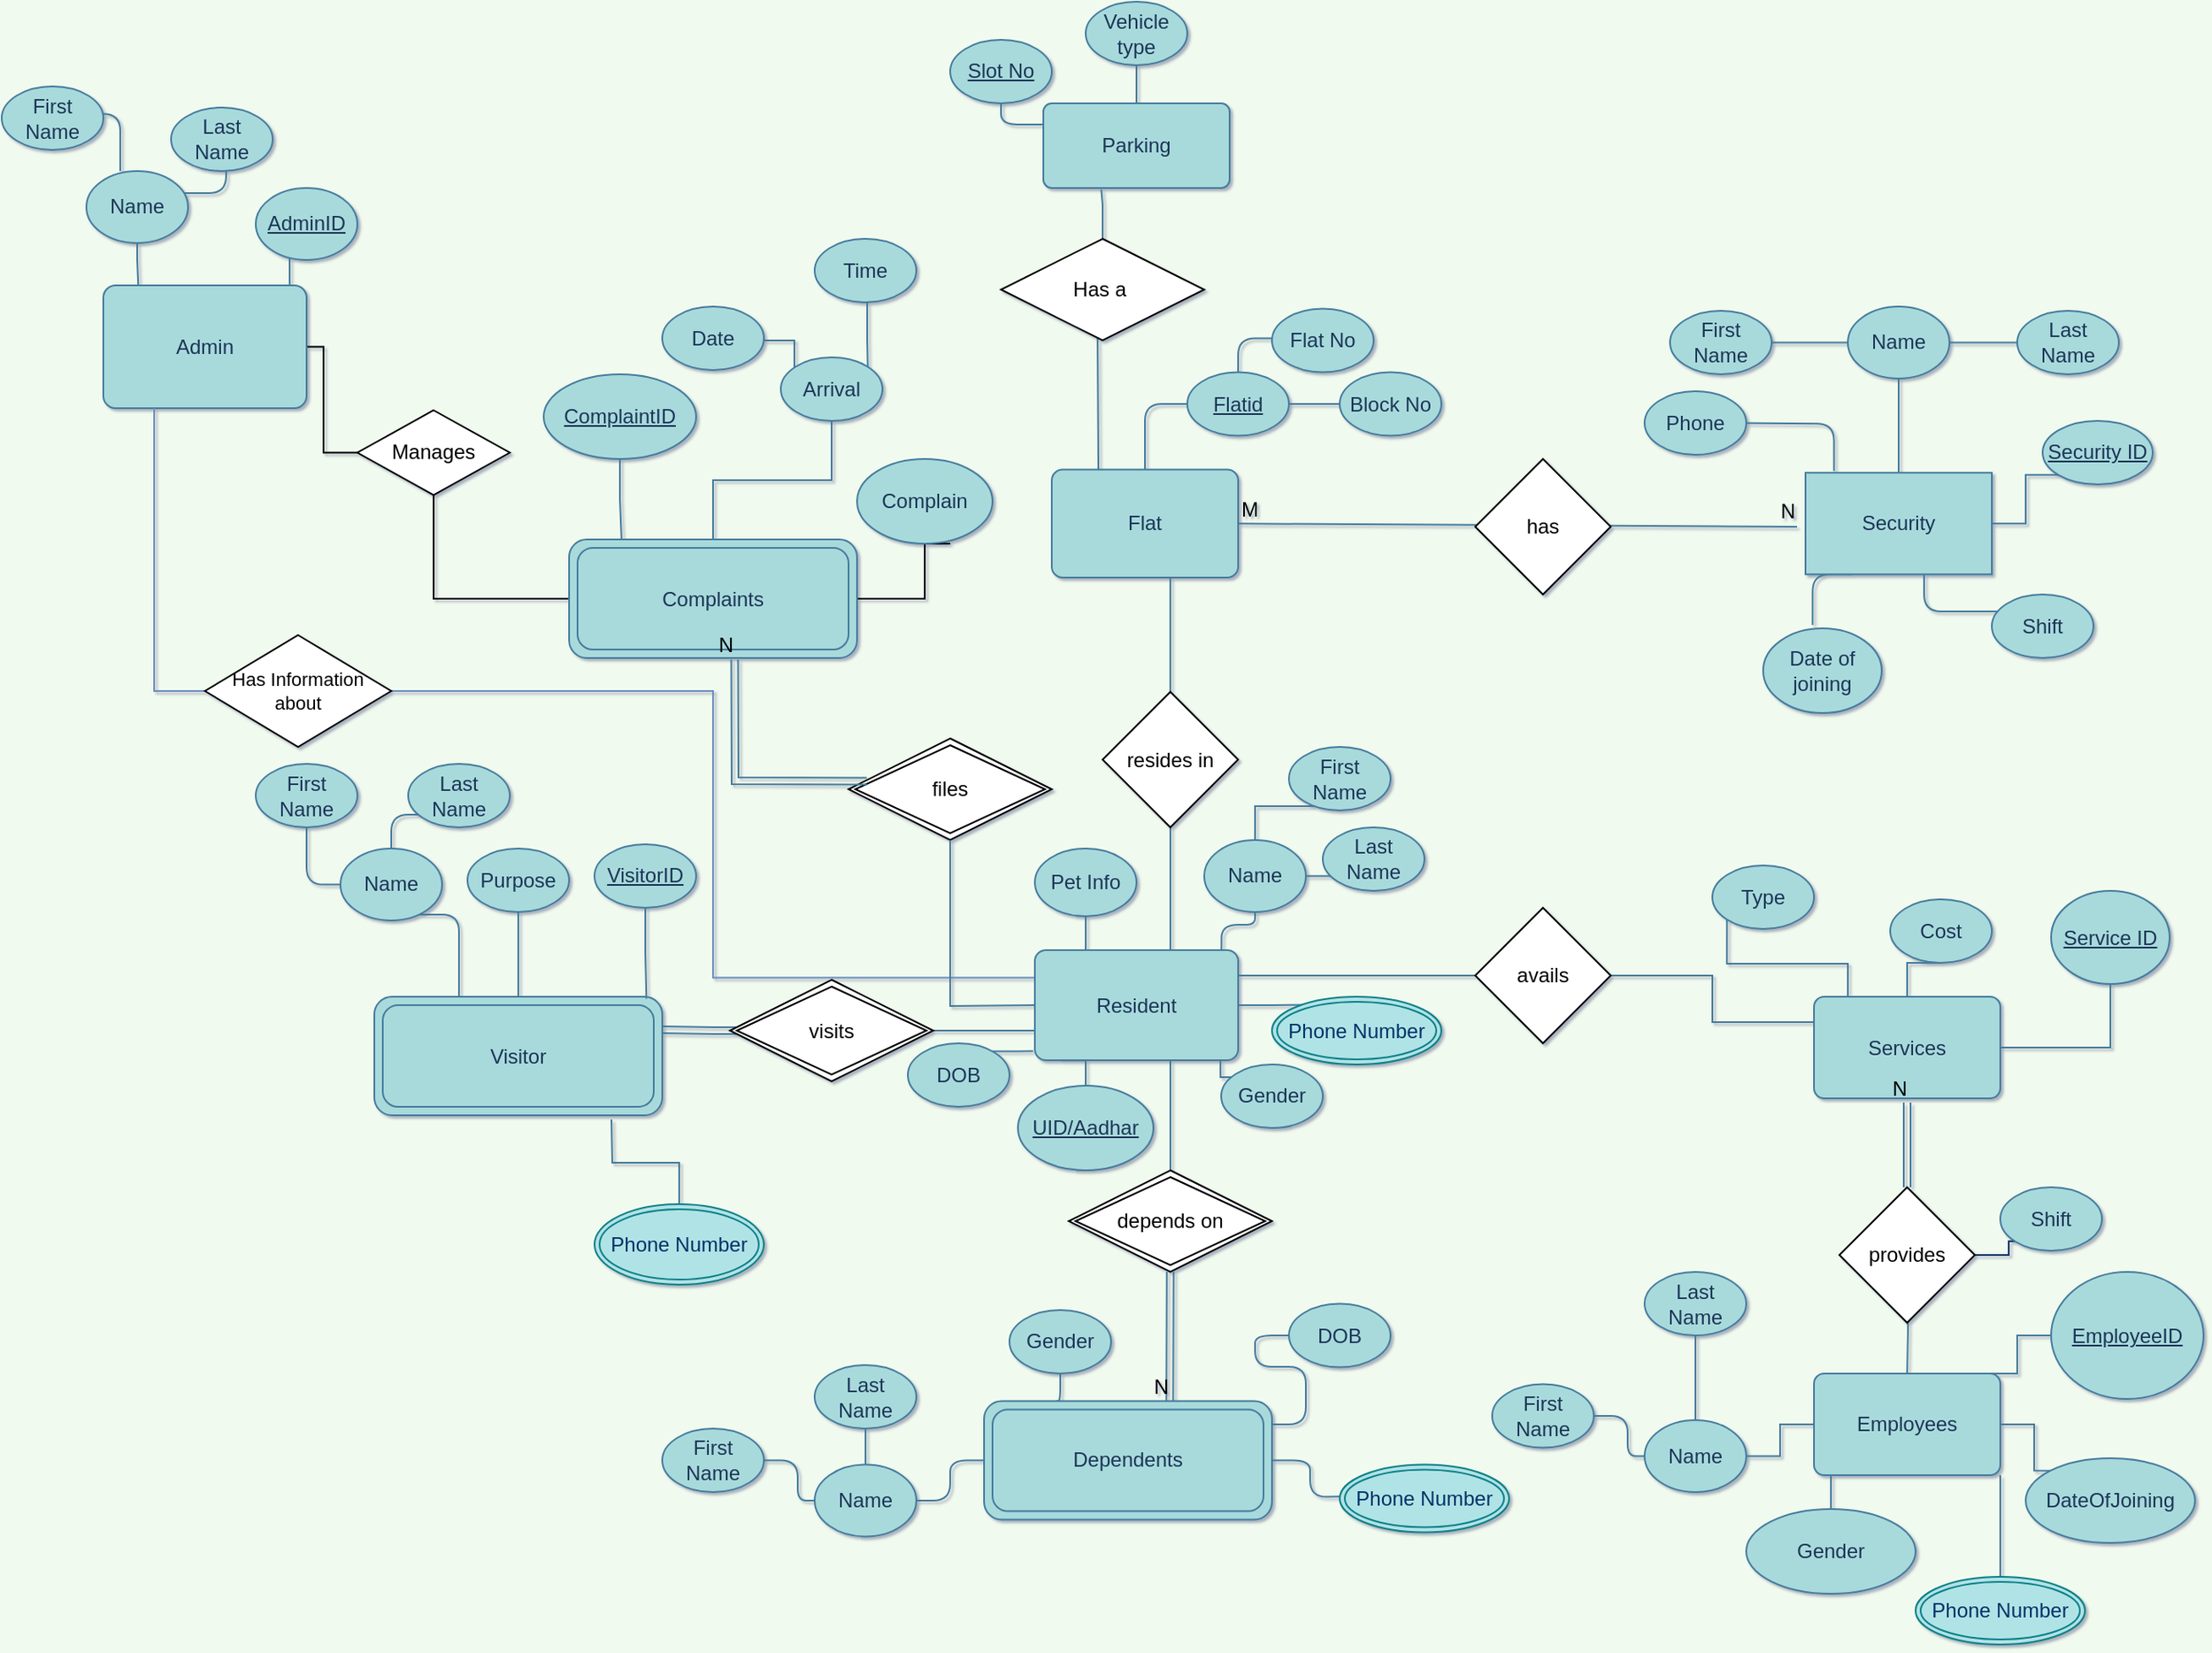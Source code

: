 <mxfile version="15.5.9" type="google" pages="2"><diagram id="R2lEEEUBdFMjLlhIrx00" name="Page-1"><mxGraphModel dx="898" dy="1331" grid="1" gridSize="10" guides="1" tooltips="1" connect="1" arrows="1" fold="1" page="1" pageScale="1" pageWidth="1100" pageHeight="850" background="#F1FAEE" math="0" shadow="1" extFonts="Permanent Marker^https://fonts.googleapis.com/css?family=Permanent+Marker"><root><mxCell id="0"/><mxCell id="1" parent="0"/><mxCell id="UcWl4qvS5pN6--LfaCBV-46" style="edgeStyle=orthogonalEdgeStyle;rounded=0;orthogonalLoop=1;jettySize=auto;html=1;entryX=1;entryY=0;entryDx=0;entryDy=0;endArrow=none;endFill=0;strokeColor=#457B9D;" parent="1" edge="1"><mxGeometry relative="1" as="geometry"><Array as="points"><mxPoint x="200" y="14.89"/><mxPoint x="201" y="14.89"/></Array><mxPoint x="200" y="-7.5" as="sourcePoint"/><mxPoint x="200.642" y="30.775" as="targetPoint"/></mxGeometry></mxCell><mxCell id="RTiptxVcyd1DLkzl7WZd-488" style="edgeStyle=orthogonalEdgeStyle;curved=0;rounded=1;sketch=0;orthogonalLoop=1;jettySize=auto;html=1;exitX=0;exitY=0.25;exitDx=0;exitDy=0;entryX=0.5;entryY=1;entryDx=0;entryDy=0;fontColor=#1D3557;endArrow=none;endFill=0;strokeColor=#457B9D;fillColor=#A8DADC;" parent="1" source="RTiptxVcyd1DLkzl7WZd-1" target="RTiptxVcyd1DLkzl7WZd-487" edge="1"><mxGeometry relative="1" as="geometry"/></mxCell><mxCell id="RTiptxVcyd1DLkzl7WZd-1" value="Parking" style="arcSize=10;whiteSpace=wrap;html=1;align=center;fillColor=#A8DADC;strokeColor=#457B9D;fontColor=#1D3557;rounded=1;" parent="1" vertex="1"><mxGeometry x="645" y="-90" width="110" height="50" as="geometry"/></mxCell><mxCell id="RTiptxVcyd1DLkzl7WZd-486" style="edgeStyle=orthogonalEdgeStyle;curved=0;rounded=1;sketch=0;orthogonalLoop=1;jettySize=auto;html=1;exitX=0.5;exitY=0;exitDx=0;exitDy=0;entryX=0.5;entryY=1;entryDx=0;entryDy=0;fontColor=#1D3557;endArrow=none;endFill=0;strokeColor=#457B9D;fillColor=#A8DADC;" parent="1" source="RTiptxVcyd1DLkzl7WZd-424" target="RTiptxVcyd1DLkzl7WZd-432" edge="1"><mxGeometry relative="1" as="geometry"/></mxCell><mxCell id="RTiptxVcyd1DLkzl7WZd-424" value="Visitor" style="shape=ext;margin=3;double=1;whiteSpace=wrap;html=1;align=center;fillColor=#A8DADC;strokeColor=#457B9D;fontColor=#1D3557;rounded=1;" parent="1" vertex="1"><mxGeometry x="250" y="437.5" width="170" height="70" as="geometry"/></mxCell><mxCell id="RTiptxVcyd1DLkzl7WZd-430" style="edgeStyle=orthogonalEdgeStyle;orthogonalLoop=1;jettySize=auto;html=1;entryX=0.5;entryY=1;entryDx=0;entryDy=0;endArrow=none;endFill=0;strokeColor=#457B9D;labelBackgroundColor=#F1FAEE;fontColor=#1D3557;" parent="1" source="RTiptxVcyd1DLkzl7WZd-425" target="RTiptxVcyd1DLkzl7WZd-428" edge="1"><mxGeometry relative="1" as="geometry"/></mxCell><mxCell id="RTiptxVcyd1DLkzl7WZd-431" style="edgeStyle=orthogonalEdgeStyle;orthogonalLoop=1;jettySize=auto;html=1;endArrow=none;endFill=0;strokeColor=#457B9D;labelBackgroundColor=#F1FAEE;fontColor=#1D3557;" parent="1" source="RTiptxVcyd1DLkzl7WZd-425" target="RTiptxVcyd1DLkzl7WZd-424" edge="1"><mxGeometry relative="1" as="geometry"><Array as="points"><mxPoint x="300" y="389"/></Array></mxGeometry></mxCell><mxCell id="RTiptxVcyd1DLkzl7WZd-425" value="Name" style="ellipse;whiteSpace=wrap;html=1;align=center;fillColor=#A8DADC;strokeColor=#457B9D;fontColor=#1D3557;rounded=1;" parent="1" vertex="1"><mxGeometry x="230" y="350" width="60" height="42.5" as="geometry"/></mxCell><mxCell id="RTiptxVcyd1DLkzl7WZd-446" style="edgeStyle=orthogonalEdgeStyle;orthogonalLoop=1;jettySize=auto;html=1;entryX=0;entryY=0.5;entryDx=0;entryDy=0;endArrow=none;endFill=0;strokeColor=#457B9D;labelBackgroundColor=#F1FAEE;fontColor=#1D3557;" parent="1" source="RTiptxVcyd1DLkzl7WZd-427" target="RTiptxVcyd1DLkzl7WZd-425" edge="1"><mxGeometry relative="1" as="geometry"/></mxCell><mxCell id="RTiptxVcyd1DLkzl7WZd-427" value="First&lt;br&gt;Name" style="ellipse;whiteSpace=wrap;html=1;align=center;fillColor=#A8DADC;strokeColor=#457B9D;fontColor=#1D3557;rounded=1;" parent="1" vertex="1"><mxGeometry x="180" y="300" width="60" height="37.5" as="geometry"/></mxCell><mxCell id="RTiptxVcyd1DLkzl7WZd-428" value="Last&lt;br&gt;Name" style="ellipse;whiteSpace=wrap;html=1;align=center;fillColor=#A8DADC;strokeColor=#457B9D;fontColor=#1D3557;rounded=1;" parent="1" vertex="1"><mxGeometry x="270" y="300" width="60" height="37.5" as="geometry"/></mxCell><mxCell id="RTiptxVcyd1DLkzl7WZd-432" value="Purpose" style="ellipse;whiteSpace=wrap;html=1;align=center;fillColor=#A8DADC;strokeColor=#457B9D;fontColor=#1D3557;rounded=1;" parent="1" vertex="1"><mxGeometry x="305" y="350" width="60" height="37.5" as="geometry"/></mxCell><mxCell id="RTiptxVcyd1DLkzl7WZd-438" value="Arrival" style="ellipse;whiteSpace=wrap;html=1;align=center;fillColor=#A8DADC;strokeColor=#457B9D;fontColor=#1D3557;rounded=1;" parent="1" vertex="1"><mxGeometry x="490" y="60" width="60" height="37.5" as="geometry"/></mxCell><mxCell id="RTiptxVcyd1DLkzl7WZd-456" style="edgeStyle=orthogonalEdgeStyle;orthogonalLoop=1;jettySize=auto;html=1;entryX=0;entryY=0.5;entryDx=0;entryDy=0;endArrow=none;endFill=0;strokeColor=#457B9D;labelBackgroundColor=#F1FAEE;fontColor=#1D3557;" parent="1" source="RTiptxVcyd1DLkzl7WZd-449" target="RTiptxVcyd1DLkzl7WZd-452" edge="1"><mxGeometry relative="1" as="geometry"/></mxCell><mxCell id="h2toVVU3FOf9WLx4aptq-119" style="edgeStyle=orthogonalEdgeStyle;rounded=0;orthogonalLoop=1;jettySize=auto;html=1;exitX=0.25;exitY=0;exitDx=0;exitDy=0;endArrow=none;endFill=0;strokeColor=#457B9D;" parent="1" source="RTiptxVcyd1DLkzl7WZd-449" edge="1"><mxGeometry relative="1" as="geometry"><mxPoint x="677" y="40" as="targetPoint"/></mxGeometry></mxCell><mxCell id="RTiptxVcyd1DLkzl7WZd-449" value="Flat" style="arcSize=10;whiteSpace=wrap;html=1;align=center;fillColor=#A8DADC;strokeColor=#457B9D;fontColor=#1D3557;rounded=1;" parent="1" vertex="1"><mxGeometry x="650" y="126.25" width="110" height="63.75" as="geometry"/></mxCell><mxCell id="RTiptxVcyd1DLkzl7WZd-451" style="edgeStyle=orthogonalEdgeStyle;orthogonalLoop=1;jettySize=auto;html=1;entryX=0;entryY=0.5;entryDx=0;entryDy=0;endArrow=none;endFill=0;strokeColor=#457B9D;labelBackgroundColor=#F1FAEE;fontColor=#1D3557;" parent="1" source="RTiptxVcyd1DLkzl7WZd-452" target="RTiptxVcyd1DLkzl7WZd-453" edge="1"><mxGeometry relative="1" as="geometry"/></mxCell><mxCell id="RTiptxVcyd1DLkzl7WZd-452" value="&lt;u&gt;Flatid&lt;/u&gt;" style="ellipse;whiteSpace=wrap;html=1;align=center;fillColor=#A8DADC;strokeColor=#457B9D;fontColor=#1D3557;rounded=1;" parent="1" vertex="1"><mxGeometry x="730" y="68.75" width="60" height="37.5" as="geometry"/></mxCell><mxCell id="RTiptxVcyd1DLkzl7WZd-453" value="Flat No" style="ellipse;whiteSpace=wrap;html=1;align=center;fillColor=#A8DADC;strokeColor=#457B9D;fontColor=#1D3557;rounded=1;" parent="1" vertex="1"><mxGeometry x="780" y="31.25" width="60" height="37.5" as="geometry"/></mxCell><mxCell id="RTiptxVcyd1DLkzl7WZd-454" style="edgeStyle=orthogonalEdgeStyle;orthogonalLoop=1;jettySize=auto;html=1;entryX=1;entryY=0.5;entryDx=0;entryDy=0;endArrow=none;endFill=0;strokeColor=#457B9D;labelBackgroundColor=#F1FAEE;fontColor=#1D3557;" parent="1" source="RTiptxVcyd1DLkzl7WZd-455" target="RTiptxVcyd1DLkzl7WZd-452" edge="1"><mxGeometry relative="1" as="geometry"/></mxCell><mxCell id="RTiptxVcyd1DLkzl7WZd-455" value="Block No" style="ellipse;whiteSpace=wrap;html=1;align=center;fillColor=#A8DADC;strokeColor=#457B9D;fontColor=#1D3557;rounded=1;" parent="1" vertex="1"><mxGeometry x="820" y="68.75" width="60" height="37.5" as="geometry"/></mxCell><mxCell id="RTiptxVcyd1DLkzl7WZd-464" style="edgeStyle=orthogonalEdgeStyle;orthogonalLoop=1;jettySize=auto;html=1;entryX=0.5;entryY=1;entryDx=0;entryDy=0;endArrow=none;endFill=0;strokeColor=#457B9D;labelBackgroundColor=#F1FAEE;fontColor=#1D3557;exitX=0.918;exitY=0.007;exitDx=0;exitDy=0;exitPerimeter=0;" parent="1" source="RTiptxVcyd1DLkzl7WZd-457" target="RTiptxVcyd1DLkzl7WZd-459" edge="1"><mxGeometry relative="1" as="geometry"><Array as="points"><mxPoint x="750" y="395"/><mxPoint x="770" y="395"/></Array></mxGeometry></mxCell><mxCell id="RTiptxVcyd1DLkzl7WZd-477" style="edgeStyle=orthogonalEdgeStyle;orthogonalLoop=1;jettySize=auto;html=1;entryX=0.5;entryY=0;entryDx=0;entryDy=0;endArrow=none;endFill=0;strokeColor=#457B9D;labelBackgroundColor=#F1FAEE;fontColor=#1D3557;" parent="1" source="RTiptxVcyd1DLkzl7WZd-457" target="h2toVVU3FOf9WLx4aptq-93" edge="1"><mxGeometry relative="1" as="geometry"><mxPoint x="815" y="456.25" as="targetPoint"/><Array as="points"><mxPoint x="780" y="442"/><mxPoint x="850" y="442"/></Array></mxGeometry></mxCell><mxCell id="h2toVVU3FOf9WLx4aptq-151" style="edgeStyle=orthogonalEdgeStyle;rounded=0;orthogonalLoop=1;jettySize=auto;html=1;exitX=0.25;exitY=0;exitDx=0;exitDy=0;entryX=0.5;entryY=1;entryDx=0;entryDy=0;endArrow=none;endFill=0;strokeColor=#457B9D;" parent="1" source="RTiptxVcyd1DLkzl7WZd-457" target="h2toVVU3FOf9WLx4aptq-150" edge="1"><mxGeometry relative="1" as="geometry"/></mxCell><mxCell id="VAJvtUGtclzs6aCu9JUu-2" style="edgeStyle=orthogonalEdgeStyle;rounded=0;orthogonalLoop=1;jettySize=auto;html=1;exitX=0;exitY=0.25;exitDx=0;exitDy=0;entryX=1;entryY=0.5;entryDx=0;entryDy=0;endArrow=none;endFill=0;fillColor=#dae8fc;strokeColor=#6c8ebf;" parent="1" source="RTiptxVcyd1DLkzl7WZd-457" target="UcWl4qvS5pN6--LfaCBV-48" edge="1"><mxGeometry relative="1" as="geometry"/></mxCell><mxCell id="RTiptxVcyd1DLkzl7WZd-457" value="Resident" style="arcSize=10;whiteSpace=wrap;html=1;align=center;fillColor=#A8DADC;strokeColor=#457B9D;fontColor=#1D3557;rounded=1;" parent="1" vertex="1"><mxGeometry x="640" y="410" width="120" height="65" as="geometry"/></mxCell><mxCell id="h2toVVU3FOf9WLx4aptq-114" style="edgeStyle=orthogonalEdgeStyle;rounded=0;orthogonalLoop=1;jettySize=auto;html=1;entryX=0;entryY=1;entryDx=0;entryDy=0;endArrow=none;endFill=0;strokeColor=#457B9D;" parent="1" source="RTiptxVcyd1DLkzl7WZd-459" target="RTiptxVcyd1DLkzl7WZd-462" edge="1"><mxGeometry relative="1" as="geometry"/></mxCell><mxCell id="h2toVVU3FOf9WLx4aptq-115" style="edgeStyle=orthogonalEdgeStyle;rounded=0;orthogonalLoop=1;jettySize=auto;html=1;entryX=0.5;entryY=1;entryDx=0;entryDy=0;endArrow=none;endFill=0;strokeColor=#457B9D;" parent="1" source="RTiptxVcyd1DLkzl7WZd-459" target="RTiptxVcyd1DLkzl7WZd-461" edge="1"><mxGeometry relative="1" as="geometry"/></mxCell><mxCell id="RTiptxVcyd1DLkzl7WZd-459" value="Name" style="ellipse;whiteSpace=wrap;html=1;align=center;fillColor=#A8DADC;strokeColor=#457B9D;fontColor=#1D3557;rounded=1;" parent="1" vertex="1"><mxGeometry x="740" y="345" width="60" height="42.5" as="geometry"/></mxCell><mxCell id="RTiptxVcyd1DLkzl7WZd-461" value="First&lt;br&gt;Name" style="ellipse;whiteSpace=wrap;html=1;align=center;fillColor=#A8DADC;strokeColor=#457B9D;fontColor=#1D3557;rounded=1;" parent="1" vertex="1"><mxGeometry x="790" y="290" width="60" height="37.5" as="geometry"/></mxCell><mxCell id="RTiptxVcyd1DLkzl7WZd-462" value="Last&lt;br&gt;Name" style="ellipse;whiteSpace=wrap;html=1;align=center;fillColor=#A8DADC;strokeColor=#457B9D;fontColor=#1D3557;rounded=1;" parent="1" vertex="1"><mxGeometry x="810" y="337.5" width="60" height="37.5" as="geometry"/></mxCell><mxCell id="RTiptxVcyd1DLkzl7WZd-479" style="edgeStyle=orthogonalEdgeStyle;orthogonalLoop=1;jettySize=auto;html=1;endArrow=none;endFill=0;strokeColor=#457B9D;labelBackgroundColor=#F1FAEE;fontColor=#1D3557;" parent="1" source="RTiptxVcyd1DLkzl7WZd-466" target="RTiptxVcyd1DLkzl7WZd-475" edge="1"><mxGeometry relative="1" as="geometry"><Array as="points"><mxPoint x="1165" y="210"/></Array></mxGeometry></mxCell><mxCell id="RTiptxVcyd1DLkzl7WZd-485" style="edgeStyle=orthogonalEdgeStyle;curved=0;rounded=1;sketch=0;orthogonalLoop=1;jettySize=auto;html=1;exitX=0.25;exitY=1;exitDx=0;exitDy=0;entryX=0.417;entryY=-0.04;entryDx=0;entryDy=0;entryPerimeter=0;fontColor=#1D3557;endArrow=none;endFill=0;strokeColor=#457B9D;fillColor=#A8DADC;" parent="1" source="RTiptxVcyd1DLkzl7WZd-466" target="RTiptxVcyd1DLkzl7WZd-480" edge="1"><mxGeometry relative="1" as="geometry"/></mxCell><mxCell id="h2toVVU3FOf9WLx4aptq-10" style="edgeStyle=orthogonalEdgeStyle;rounded=0;orthogonalLoop=1;jettySize=auto;html=1;entryX=0;entryY=1;entryDx=0;entryDy=0;endArrow=none;endFill=0;strokeColor=#457B9D;" parent="1" source="RTiptxVcyd1DLkzl7WZd-466" target="h2toVVU3FOf9WLx4aptq-8" edge="1"><mxGeometry relative="1" as="geometry"/></mxCell><mxCell id="RTiptxVcyd1DLkzl7WZd-466" value="Security" style="arcSize=0;whiteSpace=wrap;html=1;align=center;fillColor=#A8DADC;strokeColor=#457B9D;fontColor=#1D3557;rounded=1;" parent="1" vertex="1"><mxGeometry x="1095" y="128.12" width="110" height="60" as="geometry"/></mxCell><mxCell id="RTiptxVcyd1DLkzl7WZd-472" style="edgeStyle=orthogonalEdgeStyle;orthogonalLoop=1;jettySize=auto;html=1;endArrow=none;endFill=0;strokeColor=#457B9D;labelBackgroundColor=#F1FAEE;fontColor=#1D3557;" parent="1" source="RTiptxVcyd1DLkzl7WZd-467" target="RTiptxVcyd1DLkzl7WZd-466" edge="1"><mxGeometry relative="1" as="geometry"/></mxCell><mxCell id="RTiptxVcyd1DLkzl7WZd-467" value="Name" style="ellipse;whiteSpace=wrap;html=1;align=center;fillColor=#A8DADC;strokeColor=#457B9D;fontColor=#1D3557;rounded=1;" parent="1" vertex="1"><mxGeometry x="1120" y="30" width="60" height="42.5" as="geometry"/></mxCell><mxCell id="RTiptxVcyd1DLkzl7WZd-468" style="edgeStyle=orthogonalEdgeStyle;orthogonalLoop=1;jettySize=auto;html=1;entryX=0;entryY=0.5;entryDx=0;entryDy=0;endArrow=none;endFill=0;strokeColor=#457B9D;labelBackgroundColor=#F1FAEE;fontColor=#1D3557;" parent="1" source="RTiptxVcyd1DLkzl7WZd-469" target="RTiptxVcyd1DLkzl7WZd-467" edge="1"><mxGeometry relative="1" as="geometry"/></mxCell><mxCell id="RTiptxVcyd1DLkzl7WZd-469" value="First&lt;br&gt;Name" style="ellipse;whiteSpace=wrap;html=1;align=center;fillColor=#A8DADC;strokeColor=#457B9D;fontColor=#1D3557;rounded=1;" parent="1" vertex="1"><mxGeometry x="1015" y="32.5" width="60" height="37.5" as="geometry"/></mxCell><mxCell id="RTiptxVcyd1DLkzl7WZd-470" style="edgeStyle=orthogonalEdgeStyle;orthogonalLoop=1;jettySize=auto;html=1;entryX=1;entryY=0.5;entryDx=0;entryDy=0;endArrow=none;endFill=0;strokeColor=#457B9D;labelBackgroundColor=#F1FAEE;fontColor=#1D3557;" parent="1" source="RTiptxVcyd1DLkzl7WZd-471" target="RTiptxVcyd1DLkzl7WZd-467" edge="1"><mxGeometry relative="1" as="geometry"/></mxCell><mxCell id="RTiptxVcyd1DLkzl7WZd-471" value="Last&lt;br&gt;Name" style="ellipse;whiteSpace=wrap;html=1;align=center;fillColor=#A8DADC;strokeColor=#457B9D;fontColor=#1D3557;rounded=1;" parent="1" vertex="1"><mxGeometry x="1220" y="32.5" width="60" height="37.5" as="geometry"/></mxCell><mxCell id="RTiptxVcyd1DLkzl7WZd-474" style="edgeStyle=orthogonalEdgeStyle;orthogonalLoop=1;jettySize=auto;html=1;entryX=0.153;entryY=-0.016;entryDx=0;entryDy=0;endArrow=none;endFill=0;strokeColor=#457B9D;labelBackgroundColor=#F1FAEE;fontColor=#1D3557;entryPerimeter=0;" parent="1" target="RTiptxVcyd1DLkzl7WZd-466" edge="1"><mxGeometry relative="1" as="geometry"><mxPoint x="1055.0" y="98.714" as="sourcePoint"/></mxGeometry></mxCell><mxCell id="RTiptxVcyd1DLkzl7WZd-473" value="Phone" style="ellipse;whiteSpace=wrap;html=1;align=center;fillColor=#A8DADC;strokeColor=#457B9D;fontColor=#1D3557;rounded=1;" parent="1" vertex="1"><mxGeometry x="1000" y="80" width="60" height="37.5" as="geometry"/></mxCell><mxCell id="RTiptxVcyd1DLkzl7WZd-475" value="Shift" style="ellipse;whiteSpace=wrap;html=1;align=center;fillColor=#A8DADC;strokeColor=#457B9D;fontColor=#1D3557;rounded=1;" parent="1" vertex="1"><mxGeometry x="1205" y="200" width="60" height="37.5" as="geometry"/></mxCell><mxCell id="RTiptxVcyd1DLkzl7WZd-480" value="Date of joining" style="ellipse;whiteSpace=wrap;html=1;align=center;fillColor=#A8DADC;strokeColor=#457B9D;fontColor=#1D3557;rounded=1;" parent="1" vertex="1"><mxGeometry x="1070" y="220" width="70" height="50" as="geometry"/></mxCell><mxCell id="RTiptxVcyd1DLkzl7WZd-483" style="edgeStyle=orthogonalEdgeStyle;curved=0;sketch=0;orthogonalLoop=1;jettySize=auto;html=1;fontColor=#1D3557;strokeColor=#457B9D;fillColor=#A8DADC;endArrow=none;endFill=0;" parent="1" source="RTiptxVcyd1DLkzl7WZd-482" target="RTiptxVcyd1DLkzl7WZd-1" edge="1"><mxGeometry relative="1" as="geometry"/></mxCell><mxCell id="RTiptxVcyd1DLkzl7WZd-482" value="Vehicle type" style="ellipse;whiteSpace=wrap;html=1;align=center;fillColor=#A8DADC;strokeColor=#457B9D;fontColor=#1D3557;rounded=1;" parent="1" vertex="1"><mxGeometry x="670" y="-150" width="60" height="37.5" as="geometry"/></mxCell><mxCell id="RTiptxVcyd1DLkzl7WZd-487" value="&lt;u&gt;Slot No&lt;/u&gt;" style="ellipse;whiteSpace=wrap;html=1;align=center;fillColor=#A8DADC;strokeColor=#457B9D;fontColor=#1D3557;rounded=1;" parent="1" vertex="1"><mxGeometry x="590" y="-127.5" width="60" height="37.5" as="geometry"/></mxCell><mxCell id="h2toVVU3FOf9WLx4aptq-8" value="Security ID" style="ellipse;whiteSpace=wrap;html=1;align=center;fillColor=#A8DADC;strokeColor=#457B9D;fontColor=#1D3557;rounded=1;fontStyle=4" parent="1" vertex="1"><mxGeometry x="1235" y="97.5" width="65" height="37.5" as="geometry"/></mxCell><mxCell id="h2toVVU3FOf9WLx4aptq-17" style="edgeStyle=orthogonalEdgeStyle;rounded=0;orthogonalLoop=1;jettySize=auto;html=1;endArrow=none;endFill=0;strokeColor=#457B9D;" parent="1" source="h2toVVU3FOf9WLx4aptq-12" target="h2toVVU3FOf9WLx4aptq-16" edge="1"><mxGeometry relative="1" as="geometry"/></mxCell><mxCell id="h2toVVU3FOf9WLx4aptq-18" style="edgeStyle=orthogonalEdgeStyle;rounded=0;orthogonalLoop=1;jettySize=auto;html=1;endArrow=none;endFill=0;strokeColor=#457B9D;" parent="1" source="h2toVVU3FOf9WLx4aptq-12" target="h2toVVU3FOf9WLx4aptq-15" edge="1"><mxGeometry relative="1" as="geometry"/></mxCell><mxCell id="h2toVVU3FOf9WLx4aptq-19" style="edgeStyle=orthogonalEdgeStyle;rounded=0;orthogonalLoop=1;jettySize=auto;html=1;entryX=0;entryY=1;entryDx=0;entryDy=0;endArrow=none;endFill=0;strokeColor=#457B9D;" parent="1" source="h2toVVU3FOf9WLx4aptq-12" target="h2toVVU3FOf9WLx4aptq-14" edge="1"><mxGeometry relative="1" as="geometry"><Array as="points"><mxPoint x="1120" y="418"/><mxPoint x="1049" y="418"/></Array></mxGeometry></mxCell><mxCell id="h2toVVU3FOf9WLx4aptq-12" value="Services" style="arcSize=10;whiteSpace=wrap;html=1;align=center;fillColor=#A8DADC;strokeColor=#457B9D;fontColor=#1D3557;rounded=1;" parent="1" vertex="1"><mxGeometry x="1100" y="437.5" width="110" height="60" as="geometry"/></mxCell><mxCell id="h2toVVU3FOf9WLx4aptq-27" style="edgeStyle=orthogonalEdgeStyle;rounded=0;orthogonalLoop=1;jettySize=auto;html=1;entryX=1;entryY=0.5;entryDx=0;entryDy=0;endArrow=none;endFill=0;strokeColor=#457B9D;" parent="1" source="h2toVVU3FOf9WLx4aptq-13" target="h2toVVU3FOf9WLx4aptq-23" edge="1"><mxGeometry relative="1" as="geometry"/></mxCell><mxCell id="h2toVVU3FOf9WLx4aptq-28" style="edgeStyle=orthogonalEdgeStyle;rounded=0;orthogonalLoop=1;jettySize=auto;html=1;entryX=0;entryY=0;entryDx=0;entryDy=0;endArrow=none;endFill=0;strokeColor=#457B9D;" parent="1" source="h2toVVU3FOf9WLx4aptq-13" target="h2toVVU3FOf9WLx4aptq-21" edge="1"><mxGeometry relative="1" as="geometry"/></mxCell><mxCell id="h2toVVU3FOf9WLx4aptq-29" style="edgeStyle=orthogonalEdgeStyle;rounded=0;orthogonalLoop=1;jettySize=auto;html=1;entryX=0;entryY=0.5;entryDx=0;entryDy=0;endArrow=none;endFill=0;strokeColor=#457B9D;exitX=0.918;exitY=0.028;exitDx=0;exitDy=0;exitPerimeter=0;" parent="1" source="h2toVVU3FOf9WLx4aptq-13" target="h2toVVU3FOf9WLx4aptq-20" edge="1"><mxGeometry relative="1" as="geometry"><Array as="points"><mxPoint x="1201" y="660"/><mxPoint x="1220" y="660"/><mxPoint x="1220" y="638"/></Array></mxGeometry></mxCell><mxCell id="h2toVVU3FOf9WLx4aptq-13" value="Employees" style="arcSize=10;whiteSpace=wrap;html=1;align=center;fillColor=#A8DADC;strokeColor=#457B9D;fontColor=#1D3557;rounded=1;" parent="1" vertex="1"><mxGeometry x="1100" y="660" width="110" height="60" as="geometry"/></mxCell><mxCell id="h2toVVU3FOf9WLx4aptq-14" value="Type" style="ellipse;whiteSpace=wrap;html=1;align=center;fillColor=#A8DADC;strokeColor=#457B9D;fontColor=#1D3557;rounded=1;" parent="1" vertex="1"><mxGeometry x="1040" y="360" width="60" height="37.5" as="geometry"/></mxCell><mxCell id="h2toVVU3FOf9WLx4aptq-15" value="Cost" style="ellipse;whiteSpace=wrap;html=1;align=center;fillColor=#A8DADC;strokeColor=#457B9D;fontColor=#1D3557;rounded=1;" parent="1" vertex="1"><mxGeometry x="1145" y="380" width="60" height="37.5" as="geometry"/></mxCell><mxCell id="h2toVVU3FOf9WLx4aptq-16" value="&lt;u&gt;Service ID&lt;/u&gt;" style="ellipse;whiteSpace=wrap;html=1;align=center;fillColor=#A8DADC;strokeColor=#457B9D;fontColor=#1D3557;rounded=1;" parent="1" vertex="1"><mxGeometry x="1240" y="375" width="70" height="55" as="geometry"/></mxCell><mxCell id="h2toVVU3FOf9WLx4aptq-20" value="&lt;u&gt;EmployeeID&lt;/u&gt;" style="ellipse;whiteSpace=wrap;html=1;align=center;fillColor=#A8DADC;strokeColor=#457B9D;fontColor=#1D3557;rounded=1;" parent="1" vertex="1"><mxGeometry x="1240" y="600" width="90" height="75" as="geometry"/></mxCell><mxCell id="h2toVVU3FOf9WLx4aptq-21" value="DateOfJoining" style="ellipse;whiteSpace=wrap;html=1;align=center;fillColor=#A8DADC;strokeColor=#457B9D;fontColor=#1D3557;rounded=1;" parent="1" vertex="1"><mxGeometry x="1225" y="710" width="100" height="50" as="geometry"/></mxCell><mxCell id="h2toVVU3FOf9WLx4aptq-22" style="edgeStyle=orthogonalEdgeStyle;orthogonalLoop=1;jettySize=auto;html=1;entryX=0.5;entryY=1;entryDx=0;entryDy=0;endArrow=none;endFill=0;strokeColor=#457B9D;labelBackgroundColor=#F1FAEE;fontColor=#1D3557;" parent="1" source="h2toVVU3FOf9WLx4aptq-23" target="h2toVVU3FOf9WLx4aptq-26" edge="1"><mxGeometry relative="1" as="geometry"/></mxCell><mxCell id="h2toVVU3FOf9WLx4aptq-23" value="Name" style="ellipse;whiteSpace=wrap;html=1;align=center;fillColor=#A8DADC;strokeColor=#457B9D;fontColor=#1D3557;rounded=1;" parent="1" vertex="1"><mxGeometry x="1000" y="687.5" width="60" height="42.5" as="geometry"/></mxCell><mxCell id="h2toVVU3FOf9WLx4aptq-24" style="edgeStyle=orthogonalEdgeStyle;orthogonalLoop=1;jettySize=auto;html=1;entryX=0;entryY=0.5;entryDx=0;entryDy=0;endArrow=none;endFill=0;strokeColor=#457B9D;labelBackgroundColor=#F1FAEE;fontColor=#1D3557;" parent="1" source="h2toVVU3FOf9WLx4aptq-25" target="h2toVVU3FOf9WLx4aptq-23" edge="1"><mxGeometry relative="1" as="geometry"/></mxCell><mxCell id="h2toVVU3FOf9WLx4aptq-25" value="First&lt;br&gt;Name" style="ellipse;whiteSpace=wrap;html=1;align=center;fillColor=#A8DADC;strokeColor=#457B9D;fontColor=#1D3557;rounded=1;" parent="1" vertex="1"><mxGeometry x="910" y="666.25" width="60" height="37.5" as="geometry"/></mxCell><mxCell id="h2toVVU3FOf9WLx4aptq-26" value="Last&lt;br&gt;Name" style="ellipse;whiteSpace=wrap;html=1;align=center;fillColor=#A8DADC;strokeColor=#457B9D;fontColor=#1D3557;rounded=1;" parent="1" vertex="1"><mxGeometry x="1000" y="600" width="60" height="37.5" as="geometry"/></mxCell><mxCell id="h2toVVU3FOf9WLx4aptq-31" style="edgeStyle=orthogonalEdgeStyle;rounded=0;orthogonalLoop=1;jettySize=auto;html=1;endArrow=none;endFill=0;strokeColor=#457B9D;" parent="1" source="h2toVVU3FOf9WLx4aptq-30" target="h2toVVU3FOf9WLx4aptq-13" edge="1"><mxGeometry relative="1" as="geometry"/></mxCell><mxCell id="h2toVVU3FOf9WLx4aptq-30" value="Gender" style="ellipse;whiteSpace=wrap;html=1;align=center;fillColor=#A8DADC;strokeColor=#457B9D;fontColor=#1D3557;rounded=1;" parent="1" vertex="1"><mxGeometry x="1060" y="740" width="100" height="50" as="geometry"/></mxCell><mxCell id="h2toVVU3FOf9WLx4aptq-34" style="edgeStyle=orthogonalEdgeStyle;rounded=0;orthogonalLoop=1;jettySize=auto;html=1;entryX=0.5;entryY=0;entryDx=0;entryDy=0;endArrow=none;endFill=0;strokeColor=#457B9D;" parent="1" target="h2toVVU3FOf9WLx4aptq-13" edge="1"><mxGeometry relative="1" as="geometry"><mxPoint x="1155" y="607.5" as="sourcePoint"/></mxGeometry></mxCell><mxCell id="jF3sqC8o4WkeTEBFp3xP-3" style="edgeStyle=orthogonalEdgeStyle;rounded=0;orthogonalLoop=1;jettySize=auto;html=1;entryX=0;entryY=1;entryDx=0;entryDy=0;endArrow=none;endFill=0;strokeColor=#003366;" parent="1" source="h2toVVU3FOf9WLx4aptq-32" target="jF3sqC8o4WkeTEBFp3xP-2" edge="1"><mxGeometry relative="1" as="geometry"/></mxCell><mxCell id="h2toVVU3FOf9WLx4aptq-32" value="provides" style="rhombus;whiteSpace=wrap;html=1;" parent="1" vertex="1"><mxGeometry x="1115" y="550" width="80" height="80" as="geometry"/></mxCell><mxCell id="h2toVVU3FOf9WLx4aptq-43" style="edgeStyle=orthogonalEdgeStyle;rounded=0;orthogonalLoop=1;jettySize=auto;html=1;entryX=0;entryY=0.25;entryDx=0;entryDy=0;endArrow=none;endFill=0;strokeColor=#457B9D;" parent="1" source="h2toVVU3FOf9WLx4aptq-40" target="h2toVVU3FOf9WLx4aptq-12" edge="1"><mxGeometry relative="1" as="geometry"/></mxCell><mxCell id="h2toVVU3FOf9WLx4aptq-55" style="edgeStyle=orthogonalEdgeStyle;rounded=0;orthogonalLoop=1;jettySize=auto;html=1;endArrow=none;endFill=0;strokeColor=#457B9D;" parent="1" source="h2toVVU3FOf9WLx4aptq-40" edge="1"><mxGeometry relative="1" as="geometry"><mxPoint x="760" y="425" as="targetPoint"/></mxGeometry></mxCell><mxCell id="h2toVVU3FOf9WLx4aptq-40" value="avails" style="rhombus;whiteSpace=wrap;html=1;" parent="1" vertex="1"><mxGeometry x="900" y="385" width="80" height="80" as="geometry"/></mxCell><mxCell id="h2toVVU3FOf9WLx4aptq-48" style="edgeStyle=orthogonalEdgeStyle;rounded=0;orthogonalLoop=1;jettySize=auto;html=1;endArrow=none;endFill=0;strokeColor=#457B9D;shape=link;" parent="1" edge="1"><mxGeometry relative="1" as="geometry"><mxPoint x="480" y="457.5" as="sourcePoint"/><mxPoint x="420" y="457" as="targetPoint"/><Array as="points"><mxPoint x="450" y="458"/><mxPoint x="440" y="457"/></Array></mxGeometry></mxCell><mxCell id="h2toVVU3FOf9WLx4aptq-53" style="edgeStyle=orthogonalEdgeStyle;rounded=0;orthogonalLoop=1;jettySize=auto;html=1;endArrow=none;endFill=0;strokeColor=#457B9D;" parent="1" edge="1"><mxGeometry relative="1" as="geometry"><mxPoint x="640" y="457.5" as="targetPoint"/><mxPoint x="560" y="457.5" as="sourcePoint"/></mxGeometry></mxCell><mxCell id="h2toVVU3FOf9WLx4aptq-52" style="edgeStyle=orthogonalEdgeStyle;rounded=0;orthogonalLoop=1;jettySize=auto;html=1;entryX=0.636;entryY=1;entryDx=0;entryDy=0;entryPerimeter=0;endArrow=none;endFill=0;strokeColor=#457B9D;" parent="1" source="h2toVVU3FOf9WLx4aptq-50" target="RTiptxVcyd1DLkzl7WZd-449" edge="1"><mxGeometry relative="1" as="geometry"/></mxCell><mxCell id="h2toVVU3FOf9WLx4aptq-54" style="edgeStyle=orthogonalEdgeStyle;rounded=0;orthogonalLoop=1;jettySize=auto;html=1;endArrow=none;endFill=0;strokeColor=#457B9D;" parent="1" source="h2toVVU3FOf9WLx4aptq-50" edge="1"><mxGeometry relative="1" as="geometry"><mxPoint x="720" y="410" as="targetPoint"/></mxGeometry></mxCell><mxCell id="h2toVVU3FOf9WLx4aptq-50" value="resides in" style="rhombus;whiteSpace=wrap;html=1;" parent="1" vertex="1"><mxGeometry x="680" y="257.5" width="80" height="80" as="geometry"/></mxCell><mxCell id="h2toVVU3FOf9WLx4aptq-64" style="edgeStyle=orthogonalEdgeStyle;orthogonalLoop=1;jettySize=auto;html=1;entryX=0;entryY=0.5;entryDx=0;entryDy=0;endArrow=none;endFill=0;strokeColor=#457B9D;labelBackgroundColor=#F1FAEE;fontColor=#1D3557;" parent="1" source="h2toVVU3FOf9WLx4aptq-66" target="h2toVVU3FOf9WLx4aptq-75" edge="1"><mxGeometry relative="1" as="geometry"><Array as="points"><mxPoint x="800" y="690"/><mxPoint x="800" y="656"/><mxPoint x="770" y="656"/><mxPoint x="770" y="637"/></Array></mxGeometry></mxCell><mxCell id="h2toVVU3FOf9WLx4aptq-65" style="edgeStyle=orthogonalEdgeStyle;curved=0;rounded=1;sketch=0;orthogonalLoop=1;jettySize=auto;html=1;exitX=0.25;exitY=0;exitDx=0;exitDy=0;entryX=0.5;entryY=1;entryDx=0;entryDy=0;fontColor=#1D3557;endArrow=none;endFill=0;strokeColor=#457B9D;fillColor=#A8DADC;" parent="1" source="h2toVVU3FOf9WLx4aptq-66" target="h2toVVU3FOf9WLx4aptq-73" edge="1"><mxGeometry relative="1" as="geometry"/></mxCell><mxCell id="h2toVVU3FOf9WLx4aptq-66" value="Dependents" style="shape=ext;margin=3;double=1;whiteSpace=wrap;html=1;align=center;fillColor=#A8DADC;strokeColor=#457B9D;fontColor=#1D3557;rounded=1;" parent="1" vertex="1"><mxGeometry x="610" y="676.25" width="170" height="70" as="geometry"/></mxCell><mxCell id="h2toVVU3FOf9WLx4aptq-67" style="edgeStyle=orthogonalEdgeStyle;orthogonalLoop=1;jettySize=auto;html=1;entryX=0.5;entryY=1;entryDx=0;entryDy=0;endArrow=none;endFill=0;strokeColor=#457B9D;labelBackgroundColor=#F1FAEE;fontColor=#1D3557;" parent="1" source="h2toVVU3FOf9WLx4aptq-69" target="h2toVVU3FOf9WLx4aptq-72" edge="1"><mxGeometry relative="1" as="geometry"/></mxCell><mxCell id="h2toVVU3FOf9WLx4aptq-68" style="edgeStyle=orthogonalEdgeStyle;orthogonalLoop=1;jettySize=auto;html=1;endArrow=none;endFill=0;strokeColor=#457B9D;labelBackgroundColor=#F1FAEE;fontColor=#1D3557;" parent="1" source="h2toVVU3FOf9WLx4aptq-69" target="h2toVVU3FOf9WLx4aptq-66" edge="1"><mxGeometry relative="1" as="geometry"/></mxCell><mxCell id="h2toVVU3FOf9WLx4aptq-69" value="Name" style="ellipse;whiteSpace=wrap;html=1;align=center;fillColor=#A8DADC;strokeColor=#457B9D;fontColor=#1D3557;rounded=1;" parent="1" vertex="1"><mxGeometry x="510" y="713.75" width="60" height="42.5" as="geometry"/></mxCell><mxCell id="h2toVVU3FOf9WLx4aptq-70" style="edgeStyle=orthogonalEdgeStyle;orthogonalLoop=1;jettySize=auto;html=1;entryX=0;entryY=0.5;entryDx=0;entryDy=0;endArrow=none;endFill=0;strokeColor=#457B9D;labelBackgroundColor=#F1FAEE;fontColor=#1D3557;" parent="1" source="h2toVVU3FOf9WLx4aptq-71" target="h2toVVU3FOf9WLx4aptq-69" edge="1"><mxGeometry relative="1" as="geometry"/></mxCell><mxCell id="h2toVVU3FOf9WLx4aptq-71" value="First&lt;br&gt;Name" style="ellipse;whiteSpace=wrap;html=1;align=center;fillColor=#A8DADC;strokeColor=#457B9D;fontColor=#1D3557;rounded=1;" parent="1" vertex="1"><mxGeometry x="420" y="692.5" width="60" height="37.5" as="geometry"/></mxCell><mxCell id="h2toVVU3FOf9WLx4aptq-72" value="Last&lt;br&gt;Name" style="ellipse;whiteSpace=wrap;html=1;align=center;fillColor=#A8DADC;strokeColor=#457B9D;fontColor=#1D3557;rounded=1;" parent="1" vertex="1"><mxGeometry x="510" y="655" width="60" height="37.5" as="geometry"/></mxCell><mxCell id="h2toVVU3FOf9WLx4aptq-73" value="Gender" style="ellipse;whiteSpace=wrap;html=1;align=center;fillColor=#A8DADC;strokeColor=#457B9D;fontColor=#1D3557;rounded=1;" parent="1" vertex="1"><mxGeometry x="625" y="622.5" width="60" height="37.5" as="geometry"/></mxCell><mxCell id="h2toVVU3FOf9WLx4aptq-75" value="DOB" style="ellipse;whiteSpace=wrap;html=1;align=center;fillColor=#A8DADC;strokeColor=#457B9D;fontColor=#1D3557;rounded=1;" parent="1" vertex="1"><mxGeometry x="790" y="618.75" width="60" height="37.5" as="geometry"/></mxCell><mxCell id="h2toVVU3FOf9WLx4aptq-79" style="edgeStyle=orthogonalEdgeStyle;orthogonalLoop=1;jettySize=auto;html=1;entryX=1;entryY=0.5;entryDx=0;entryDy=0;endArrow=none;endFill=0;strokeColor=#457B9D;labelBackgroundColor=#F1FAEE;fontColor=#1D3557;" parent="1" target="h2toVVU3FOf9WLx4aptq-66" edge="1"><mxGeometry relative="1" as="geometry"><mxPoint x="825.0" y="732.544" as="sourcePoint"/></mxGeometry></mxCell><mxCell id="h2toVVU3FOf9WLx4aptq-83" style="edgeStyle=orthogonalEdgeStyle;rounded=0;orthogonalLoop=1;jettySize=auto;html=1;endArrow=none;endFill=0;strokeColor=#457B9D;entryX=0.945;entryY=0.017;entryDx=0;entryDy=0;entryPerimeter=0;" parent="1" source="h2toVVU3FOf9WLx4aptq-82" target="RTiptxVcyd1DLkzl7WZd-424" edge="1"><mxGeometry relative="1" as="geometry"/></mxCell><mxCell id="h2toVVU3FOf9WLx4aptq-82" value="VisitorID" style="ellipse;whiteSpace=wrap;html=1;align=center;fillColor=#A8DADC;strokeColor=#457B9D;fontColor=#1D3557;rounded=1;fontStyle=4" parent="1" vertex="1"><mxGeometry x="380" y="347.5" width="60" height="37.5" as="geometry"/></mxCell><mxCell id="h2toVVU3FOf9WLx4aptq-86" value="&lt;font color=&quot;#003366&quot;&gt;Phone Number&lt;/font&gt;" style="ellipse;shape=doubleEllipse;margin=3;whiteSpace=wrap;html=1;align=center;fillColor=#b0e3e6;strokeColor=#0e8088;" parent="1" vertex="1"><mxGeometry x="820" y="713.75" width="100" height="40" as="geometry"/></mxCell><mxCell id="h2toVVU3FOf9WLx4aptq-130" style="edgeStyle=orthogonalEdgeStyle;rounded=0;orthogonalLoop=1;jettySize=auto;html=1;endArrow=none;endFill=0;strokeColor=#457B9D;" parent="1" source="h2toVVU3FOf9WLx4aptq-87" edge="1"><mxGeometry relative="1" as="geometry"><mxPoint x="390" y="510" as="targetPoint"/></mxGeometry></mxCell><mxCell id="h2toVVU3FOf9WLx4aptq-87" value="&lt;font color=&quot;#003366&quot;&gt;Phone Number&lt;/font&gt;" style="ellipse;shape=doubleEllipse;margin=3;whiteSpace=wrap;html=1;align=center;fillColor=#b0e3e6;strokeColor=#0e8088;" parent="1" vertex="1"><mxGeometry x="380" y="560" width="100" height="47.5" as="geometry"/></mxCell><mxCell id="h2toVVU3FOf9WLx4aptq-92" style="edgeStyle=orthogonalEdgeStyle;rounded=0;orthogonalLoop=1;jettySize=auto;html=1;endArrow=none;endFill=0;strokeColor=#457B9D;entryX=-0.008;entryY=0.918;entryDx=0;entryDy=0;entryPerimeter=0;" parent="1" source="h2toVVU3FOf9WLx4aptq-91" target="RTiptxVcyd1DLkzl7WZd-457" edge="1"><mxGeometry relative="1" as="geometry"><mxPoint x="640" y="475" as="targetPoint"/><Array as="points"><mxPoint x="630" y="470"/></Array></mxGeometry></mxCell><mxCell id="h2toVVU3FOf9WLx4aptq-91" value="DOB" style="ellipse;whiteSpace=wrap;html=1;align=center;fillColor=#A8DADC;strokeColor=#457B9D;fontColor=#1D3557;rounded=1;" parent="1" vertex="1"><mxGeometry x="565" y="465" width="60" height="37.5" as="geometry"/></mxCell><mxCell id="h2toVVU3FOf9WLx4aptq-93" value="&lt;font color=&quot;#003366&quot;&gt;Phone Number&lt;/font&gt;" style="ellipse;shape=doubleEllipse;margin=3;whiteSpace=wrap;html=1;align=center;fillColor=#b0e3e6;strokeColor=#0e8088;" parent="1" vertex="1"><mxGeometry x="780" y="437.5" width="100" height="40" as="geometry"/></mxCell><mxCell id="h2toVVU3FOf9WLx4aptq-149" style="edgeStyle=orthogonalEdgeStyle;rounded=0;orthogonalLoop=1;jettySize=auto;html=1;entryX=0.913;entryY=0.997;entryDx=0;entryDy=0;entryPerimeter=0;endArrow=none;endFill=0;strokeColor=#457B9D;" parent="1" source="h2toVVU3FOf9WLx4aptq-94" target="RTiptxVcyd1DLkzl7WZd-457" edge="1"><mxGeometry relative="1" as="geometry"><Array as="points"><mxPoint x="750" y="485"/><mxPoint x="750" y="485"/></Array></mxGeometry></mxCell><mxCell id="h2toVVU3FOf9WLx4aptq-94" value="Gender" style="ellipse;whiteSpace=wrap;html=1;align=center;fillColor=#A8DADC;strokeColor=#457B9D;fontColor=#1D3557;rounded=1;" parent="1" vertex="1"><mxGeometry x="750" y="477.5" width="60" height="37.5" as="geometry"/></mxCell><mxCell id="h2toVVU3FOf9WLx4aptq-97" style="edgeStyle=orthogonalEdgeStyle;rounded=0;orthogonalLoop=1;jettySize=auto;html=1;entryX=1;entryY=1;entryDx=0;entryDy=0;endArrow=none;endFill=0;strokeColor=#457B9D;" parent="1" source="h2toVVU3FOf9WLx4aptq-96" target="h2toVVU3FOf9WLx4aptq-13" edge="1"><mxGeometry relative="1" as="geometry"/></mxCell><mxCell id="h2toVVU3FOf9WLx4aptq-96" value="&lt;font color=&quot;#003366&quot;&gt;Phone Number&lt;/font&gt;" style="ellipse;shape=doubleEllipse;margin=3;whiteSpace=wrap;html=1;align=center;fillColor=#b0e3e6;strokeColor=#0e8088;" parent="1" vertex="1"><mxGeometry x="1160" y="780" width="100" height="40" as="geometry"/></mxCell><mxCell id="h2toVVU3FOf9WLx4aptq-101" style="edgeStyle=orthogonalEdgeStyle;rounded=0;orthogonalLoop=1;jettySize=auto;html=1;entryX=0.5;entryY=1;entryDx=0;entryDy=0;endArrow=none;endFill=0;strokeColor=#457B9D;" parent="1" source="h2toVVU3FOf9WLx4aptq-99" target="RTiptxVcyd1DLkzl7WZd-457" edge="1"><mxGeometry relative="1" as="geometry"><Array as="points"><mxPoint x="720" y="475"/></Array></mxGeometry></mxCell><mxCell id="h2toVVU3FOf9WLx4aptq-99" value="depends on" style="shape=rhombus;double=1;perimeter=rhombusPerimeter;whiteSpace=wrap;html=1;align=center;" parent="1" vertex="1"><mxGeometry x="660" y="540" width="120" height="60" as="geometry"/></mxCell><mxCell id="h2toVVU3FOf9WLx4aptq-102" value="" style="shape=link;html=1;rounded=0;endArrow=none;endFill=0;strokeColor=#457B9D;entryX=0.645;entryY=0.004;entryDx=0;entryDy=0;entryPerimeter=0;" parent="1" source="h2toVVU3FOf9WLx4aptq-99" target="h2toVVU3FOf9WLx4aptq-66" edge="1"><mxGeometry relative="1" as="geometry"><mxPoint x="580" y="640" as="sourcePoint"/><mxPoint x="716" y="675" as="targetPoint"/><Array as="points"/></mxGeometry></mxCell><mxCell id="h2toVVU3FOf9WLx4aptq-103" value="N" style="resizable=0;html=1;align=right;verticalAlign=bottom;" parent="h2toVVU3FOf9WLx4aptq-102" connectable="0" vertex="1"><mxGeometry x="1" relative="1" as="geometry"/></mxCell><mxCell id="h2toVVU3FOf9WLx4aptq-104" value="" style="shape=link;html=1;rounded=0;endArrow=none;endFill=0;strokeColor=#457B9D;exitX=0.5;exitY=0;exitDx=0;exitDy=0;" parent="1" source="h2toVVU3FOf9WLx4aptq-32" edge="1"><mxGeometry relative="1" as="geometry"><mxPoint x="1080" y="530" as="sourcePoint"/><mxPoint x="1155" y="500" as="targetPoint"/></mxGeometry></mxCell><mxCell id="h2toVVU3FOf9WLx4aptq-105" value="N" style="resizable=0;html=1;align=right;verticalAlign=bottom;" parent="h2toVVU3FOf9WLx4aptq-104" connectable="0" vertex="1"><mxGeometry x="1" relative="1" as="geometry"/></mxCell><mxCell id="h2toVVU3FOf9WLx4aptq-111" value="" style="endArrow=none;html=1;rounded=0;strokeColor=#457B9D;exitX=1;exitY=0.5;exitDx=0;exitDy=0;" parent="1" source="RTiptxVcyd1DLkzl7WZd-449" edge="1"><mxGeometry relative="1" as="geometry"><mxPoint x="770" y="160" as="sourcePoint"/><mxPoint x="1090" y="160" as="targetPoint"/></mxGeometry></mxCell><mxCell id="h2toVVU3FOf9WLx4aptq-112" value="M" style="resizable=0;html=1;align=left;verticalAlign=bottom;" parent="h2toVVU3FOf9WLx4aptq-111" connectable="0" vertex="1"><mxGeometry x="-1" relative="1" as="geometry"/></mxCell><mxCell id="h2toVVU3FOf9WLx4aptq-113" value="N" style="resizable=0;html=1;align=right;verticalAlign=bottom;" parent="h2toVVU3FOf9WLx4aptq-111" connectable="0" vertex="1"><mxGeometry x="1" relative="1" as="geometry"/></mxCell><mxCell id="h2toVVU3FOf9WLx4aptq-57" value="has" style="rhombus;whiteSpace=wrap;html=1;" parent="1" vertex="1"><mxGeometry x="900" y="120" width="80" height="80" as="geometry"/></mxCell><mxCell id="h2toVVU3FOf9WLx4aptq-122" style="edgeStyle=orthogonalEdgeStyle;rounded=0;orthogonalLoop=1;jettySize=auto;html=1;entryX=0.311;entryY=1.018;entryDx=0;entryDy=0;entryPerimeter=0;endArrow=none;endFill=0;strokeColor=#457B9D;" parent="1" source="h2toVVU3FOf9WLx4aptq-117" target="RTiptxVcyd1DLkzl7WZd-1" edge="1"><mxGeometry relative="1" as="geometry"/></mxCell><mxCell id="h2toVVU3FOf9WLx4aptq-117" value="Has a&amp;nbsp;" style="shape=rhombus;perimeter=rhombusPerimeter;whiteSpace=wrap;html=1;align=center;strokeColor=#000000;fillColor=#FFFFFF;" parent="1" vertex="1"><mxGeometry x="620" y="-10" width="120" height="60" as="geometry"/></mxCell><mxCell id="h2toVVU3FOf9WLx4aptq-138" style="edgeStyle=orthogonalEdgeStyle;rounded=0;orthogonalLoop=1;jettySize=auto;html=1;endArrow=none;endFill=0;strokeColor=#457B9D;" parent="1" source="h2toVVU3FOf9WLx4aptq-124" target="RTiptxVcyd1DLkzl7WZd-438" edge="1"><mxGeometry relative="1" as="geometry"/></mxCell><mxCell id="CxaUaE7g7sM5SgfkGllR-2" style="edgeStyle=orthogonalEdgeStyle;rounded=0;orthogonalLoop=1;jettySize=auto;html=1;entryX=0.688;entryY=1;entryDx=0;entryDy=0;entryPerimeter=0;exitX=1;exitY=0.5;exitDx=0;exitDy=0;endArrow=none;endFill=0;" parent="1" source="h2toVVU3FOf9WLx4aptq-124" target="CxaUaE7g7sM5SgfkGllR-1" edge="1"><mxGeometry relative="1" as="geometry"><Array as="points"><mxPoint x="575" y="202"/><mxPoint x="575" y="170"/></Array></mxGeometry></mxCell><mxCell id="CxaUaE7g7sM5SgfkGllR-4" style="edgeStyle=orthogonalEdgeStyle;rounded=0;orthogonalLoop=1;jettySize=auto;html=1;entryX=0.5;entryY=1;entryDx=0;entryDy=0;endArrow=none;endFill=0;" parent="1" source="h2toVVU3FOf9WLx4aptq-124" target="UcWl4qvS5pN6--LfaCBV-63" edge="1"><mxGeometry relative="1" as="geometry"/></mxCell><mxCell id="h2toVVU3FOf9WLx4aptq-124" value="Complaints" style="shape=ext;margin=3;double=1;whiteSpace=wrap;html=1;align=center;fillColor=#A8DADC;strokeColor=#457B9D;fontColor=#1D3557;rounded=1;" parent="1" vertex="1"><mxGeometry x="365" y="167.5" width="170" height="70" as="geometry"/></mxCell><mxCell id="h2toVVU3FOf9WLx4aptq-125" value="visits" style="shape=rhombus;double=1;perimeter=rhombusPerimeter;whiteSpace=wrap;html=1;align=center;" parent="1" vertex="1"><mxGeometry x="460" y="427.5" width="120" height="60" as="geometry"/></mxCell><mxCell id="h2toVVU3FOf9WLx4aptq-128" style="edgeStyle=orthogonalEdgeStyle;rounded=0;orthogonalLoop=1;jettySize=auto;html=1;endArrow=none;endFill=0;strokeColor=#457B9D;" parent="1" source="h2toVVU3FOf9WLx4aptq-126" target="RTiptxVcyd1DLkzl7WZd-438" edge="1"><mxGeometry relative="1" as="geometry"><mxPoint x="498" y="70" as="targetPoint"/><Array as="points"><mxPoint x="470" y="41"/><mxPoint x="470" y="50"/><mxPoint x="498" y="50"/></Array></mxGeometry></mxCell><mxCell id="h2toVVU3FOf9WLx4aptq-126" value="Date" style="ellipse;whiteSpace=wrap;html=1;align=center;fillColor=#A8DADC;strokeColor=#457B9D;fontColor=#1D3557;rounded=1;" parent="1" vertex="1"><mxGeometry x="420" y="30" width="60" height="37.5" as="geometry"/></mxCell><mxCell id="h2toVVU3FOf9WLx4aptq-129" style="edgeStyle=orthogonalEdgeStyle;rounded=0;orthogonalLoop=1;jettySize=auto;html=1;entryX=1;entryY=0;entryDx=0;entryDy=0;endArrow=none;endFill=0;strokeColor=#457B9D;" parent="1" source="h2toVVU3FOf9WLx4aptq-127" target="RTiptxVcyd1DLkzl7WZd-438" edge="1"><mxGeometry relative="1" as="geometry"><Array as="points"><mxPoint x="541" y="50"/><mxPoint x="541" y="50"/></Array></mxGeometry></mxCell><mxCell id="h2toVVU3FOf9WLx4aptq-127" value="Time" style="ellipse;whiteSpace=wrap;html=1;align=center;fillColor=#A8DADC;strokeColor=#457B9D;fontColor=#1D3557;rounded=1;" parent="1" vertex="1"><mxGeometry x="510" y="-10" width="60" height="37.5" as="geometry"/></mxCell><mxCell id="h2toVVU3FOf9WLx4aptq-133" style="edgeStyle=orthogonalEdgeStyle;rounded=0;orthogonalLoop=1;jettySize=auto;html=1;entryX=0.182;entryY=-0.007;entryDx=0;entryDy=0;entryPerimeter=0;endArrow=none;endFill=0;strokeColor=#457B9D;" parent="1" source="h2toVVU3FOf9WLx4aptq-132" target="h2toVVU3FOf9WLx4aptq-124" edge="1"><mxGeometry relative="1" as="geometry"/></mxCell><mxCell id="h2toVVU3FOf9WLx4aptq-132" value="ComplaintID" style="ellipse;whiteSpace=wrap;html=1;align=center;fillColor=#A8DADC;strokeColor=#457B9D;fontColor=#1D3557;rounded=1;fontStyle=4" parent="1" vertex="1"><mxGeometry x="350" y="70" width="90" height="50" as="geometry"/></mxCell><mxCell id="h2toVVU3FOf9WLx4aptq-143" value="files" style="shape=rhombus;double=1;perimeter=rhombusPerimeter;whiteSpace=wrap;html=1;align=center;strokeColor=#000000;fillColor=#FFFFFF;" parent="1" vertex="1"><mxGeometry x="530" y="285" width="120" height="60" as="geometry"/></mxCell><mxCell id="h2toVVU3FOf9WLx4aptq-144" value="" style="shape=link;html=1;rounded=0;endArrow=none;endFill=0;strokeColor=#457B9D;entryX=0.575;entryY=1.015;entryDx=0;entryDy=0;entryPerimeter=0;exitX=0.09;exitY=0.42;exitDx=0;exitDy=0;exitPerimeter=0;" parent="1" source="h2toVVU3FOf9WLx4aptq-143" target="h2toVVU3FOf9WLx4aptq-124" edge="1"><mxGeometry relative="1" as="geometry"><mxPoint x="580" y="290" as="sourcePoint"/><mxPoint x="670" y="240" as="targetPoint"/><Array as="points"><mxPoint x="463" y="310"/></Array></mxGeometry></mxCell><mxCell id="h2toVVU3FOf9WLx4aptq-145" value="N" style="resizable=0;html=1;align=right;verticalAlign=bottom;" parent="h2toVVU3FOf9WLx4aptq-144" connectable="0" vertex="1"><mxGeometry x="1" relative="1" as="geometry"/></mxCell><mxCell id="h2toVVU3FOf9WLx4aptq-146" value="" style="endArrow=none;html=1;rounded=0;strokeColor=#457B9D;exitX=0.5;exitY=1;exitDx=0;exitDy=0;entryX=0;entryY=0.5;entryDx=0;entryDy=0;" parent="1" source="h2toVVU3FOf9WLx4aptq-143" target="RTiptxVcyd1DLkzl7WZd-457" edge="1"><mxGeometry relative="1" as="geometry"><mxPoint x="630" y="370" as="sourcePoint"/><mxPoint x="620" y="440" as="targetPoint"/><Array as="points"><mxPoint x="590" y="443"/></Array></mxGeometry></mxCell><mxCell id="h2toVVU3FOf9WLx4aptq-148" style="edgeStyle=orthogonalEdgeStyle;rounded=0;orthogonalLoop=1;jettySize=auto;html=1;entryX=0.131;entryY=1.002;entryDx=0;entryDy=0;entryPerimeter=0;endArrow=none;endFill=0;strokeColor=#457B9D;" parent="1" source="h2toVVU3FOf9WLx4aptq-147" target="RTiptxVcyd1DLkzl7WZd-457" edge="1"><mxGeometry relative="1" as="geometry"><Array as="points"><mxPoint x="670" y="475"/></Array></mxGeometry></mxCell><mxCell id="h2toVVU3FOf9WLx4aptq-147" value="&lt;u&gt;UID/Aadhar&lt;/u&gt;" style="ellipse;whiteSpace=wrap;html=1;align=center;fillColor=#A8DADC;strokeColor=#457B9D;fontColor=#1D3557;rounded=1;" parent="1" vertex="1"><mxGeometry x="630" y="490" width="80" height="50" as="geometry"/></mxCell><mxCell id="h2toVVU3FOf9WLx4aptq-150" value="Pet Info" style="ellipse;whiteSpace=wrap;html=1;align=center;fillColor=#A8DADC;strokeColor=#457B9D;fontColor=#1D3557;rounded=1;" parent="1" vertex="1"><mxGeometry x="640" y="350" width="60" height="40" as="geometry"/></mxCell><mxCell id="CxaUaE7g7sM5SgfkGllR-3" style="edgeStyle=orthogonalEdgeStyle;rounded=0;orthogonalLoop=1;jettySize=auto;html=1;entryX=0;entryY=0.5;entryDx=0;entryDy=0;endArrow=none;endFill=0;" parent="1" source="UcWl4qvS5pN6--LfaCBV-1" target="UcWl4qvS5pN6--LfaCBV-63" edge="1"><mxGeometry relative="1" as="geometry"><Array as="points"><mxPoint x="220" y="54"/><mxPoint x="220" y="116"/></Array></mxGeometry></mxCell><mxCell id="UcWl4qvS5pN6--LfaCBV-1" value="Admin" style="arcSize=10;whiteSpace=wrap;html=1;align=center;fillColor=#A8DADC;strokeColor=#457B9D;fontColor=#1D3557;rounded=1;" parent="1" vertex="1"><mxGeometry x="90" y="17.5" width="120" height="72.5" as="geometry"/></mxCell><mxCell id="UcWl4qvS5pN6--LfaCBV-29" style="edgeStyle=orthogonalEdgeStyle;rounded=0;orthogonalLoop=1;jettySize=auto;html=1;entryX=1;entryY=0;entryDx=0;entryDy=0;endArrow=none;endFill=0;strokeColor=#457B9D;" parent="1" edge="1"><mxGeometry relative="1" as="geometry"><Array as="points"><mxPoint x="110" y="2.12"/><mxPoint x="110" y="2.12"/></Array><mxPoint x="110" y="-20.39" as="sourcePoint"/><mxPoint x="110.642" y="17.885" as="targetPoint"/></mxGeometry></mxCell><mxCell id="UcWl4qvS5pN6--LfaCBV-32" value="Name" style="ellipse;whiteSpace=wrap;html=1;align=center;fillColor=#A8DADC;strokeColor=#457B9D;fontColor=#1D3557;rounded=1;" parent="1" vertex="1"><mxGeometry x="80" y="-50" width="60" height="42.5" as="geometry"/></mxCell><mxCell id="UcWl4qvS5pN6--LfaCBV-35" style="edgeStyle=orthogonalEdgeStyle;orthogonalLoop=1;jettySize=auto;html=1;entryX=0;entryY=0.5;entryDx=0;entryDy=0;endArrow=none;endFill=0;strokeColor=#457B9D;labelBackgroundColor=#F1FAEE;fontColor=#1D3557;" parent="1" edge="1"><mxGeometry relative="1" as="geometry"><mxPoint x="80" y="-83.75" as="sourcePoint"/><mxPoint x="100" y="-50" as="targetPoint"/><Array as="points"><mxPoint x="100" y="-83.25"/></Array></mxGeometry></mxCell><mxCell id="UcWl4qvS5pN6--LfaCBV-37" style="edgeStyle=orthogonalEdgeStyle;orthogonalLoop=1;jettySize=auto;html=1;endArrow=none;endFill=0;strokeColor=#457B9D;labelBackgroundColor=#F1FAEE;fontColor=#1D3557;" parent="1" edge="1"><mxGeometry relative="1" as="geometry"><mxPoint x="137.5" y="-37" as="sourcePoint"/><mxPoint x="162.5" y="-60" as="targetPoint"/></mxGeometry></mxCell><mxCell id="UcWl4qvS5pN6--LfaCBV-38" value="First&lt;br&gt;Name" style="ellipse;whiteSpace=wrap;html=1;align=center;fillColor=#A8DADC;strokeColor=#457B9D;fontColor=#1D3557;rounded=1;" parent="1" vertex="1"><mxGeometry x="30" y="-100" width="60" height="37.5" as="geometry"/></mxCell><mxCell id="UcWl4qvS5pN6--LfaCBV-39" value="Last&lt;br&gt;Name" style="ellipse;whiteSpace=wrap;html=1;align=center;fillColor=#A8DADC;strokeColor=#457B9D;fontColor=#1D3557;rounded=1;" parent="1" vertex="1"><mxGeometry x="130" y="-87.5" width="60" height="37.5" as="geometry"/></mxCell><mxCell id="UcWl4qvS5pN6--LfaCBV-47" value="&lt;u&gt;AdminID&lt;/u&gt;" style="ellipse;whiteSpace=wrap;html=1;align=center;fillColor=#A8DADC;strokeColor=#457B9D;fontColor=#1D3557;rounded=1;" parent="1" vertex="1"><mxGeometry x="180" y="-40" width="60" height="42.5" as="geometry"/></mxCell><mxCell id="VAJvtUGtclzs6aCu9JUu-3" style="edgeStyle=orthogonalEdgeStyle;rounded=0;orthogonalLoop=1;jettySize=auto;html=1;exitX=0;exitY=0.5;exitDx=0;exitDy=0;entryX=0.25;entryY=1;entryDx=0;entryDy=0;endArrow=none;endFill=0;fillColor=#dae8fc;strokeColor=#6c8ebf;" parent="1" source="UcWl4qvS5pN6--LfaCBV-48" target="UcWl4qvS5pN6--LfaCBV-1" edge="1"><mxGeometry relative="1" as="geometry"/></mxCell><mxCell id="UcWl4qvS5pN6--LfaCBV-48" value="&lt;div style=&quot;font-size: 11px&quot;&gt;&lt;font style=&quot;font-size: 11px&quot;&gt;Has Information&lt;/font&gt;&lt;/div&gt;&lt;div style=&quot;font-size: 11px&quot;&gt;&lt;font style=&quot;font-size: 11px&quot;&gt;about&lt;/font&gt;&lt;font style=&quot;font-size: 11px&quot;&gt;&lt;br&gt;&lt;/font&gt;&lt;/div&gt;" style="shape=rhombus;perimeter=rhombusPerimeter;whiteSpace=wrap;html=1;align=center;strokeColor=#000000;snapToPoint=1;fillColor=#FFFFFF;" parent="1" vertex="1"><mxGeometry x="150" y="224" width="110" height="66" as="geometry"/></mxCell><mxCell id="UcWl4qvS5pN6--LfaCBV-63" value="Manages" style="shape=rhombus;perimeter=rhombusPerimeter;whiteSpace=wrap;html=1;align=center;strokeColor=#000000;snapToPoint=1;connectable=1;labelPadding=0;fillColor=#FFFFFF;" parent="1" vertex="1"><mxGeometry x="240" y="91.25" width="90" height="50" as="geometry"/></mxCell><mxCell id="jF3sqC8o4WkeTEBFp3xP-2" value="Shift" style="ellipse;whiteSpace=wrap;html=1;align=center;fillColor=#A8DADC;strokeColor=#457B9D;fontColor=#1D3557;rounded=1;" parent="1" vertex="1"><mxGeometry x="1210" y="550" width="60" height="37.5" as="geometry"/></mxCell><mxCell id="CxaUaE7g7sM5SgfkGllR-1" value="Complain" style="ellipse;whiteSpace=wrap;html=1;align=center;fillColor=#A8DADC;strokeColor=#457B9D;fontColor=#1D3557;rounded=1;" parent="1" vertex="1"><mxGeometry x="535" y="120" width="80" height="50" as="geometry"/></mxCell></root></mxGraphModel></diagram><diagram name="Page 2" id="uYo4xE6h7cNPgL26pUIJ"><mxGraphModel dx="898" dy="1331" grid="1" gridSize="10" guides="1" tooltips="1" connect="1" arrows="1" fold="1" page="1" pageScale="1" pageWidth="1100" pageHeight="850" background="#F1FAEE" math="0" shadow="1" extFonts="Permanent Marker^https://fonts.googleapis.com/css?family=Permanent+Marker"><root><mxCell id="5eU5u5SKBsOpM80vHssK-0"/><mxCell id="5eU5u5SKBsOpM80vHssK-1" parent="5eU5u5SKBsOpM80vHssK-0"/><mxCell id="5eU5u5SKBsOpM80vHssK-3" style="edgeStyle=orthogonalEdgeStyle;curved=0;rounded=1;sketch=0;orthogonalLoop=1;jettySize=auto;html=1;exitX=0;exitY=0.25;exitDx=0;exitDy=0;entryX=0.5;entryY=1;entryDx=0;entryDy=0;fontColor=#1D3557;endArrow=none;endFill=0;strokeColor=#457B9D;fillColor=#A8DADC;labelBackgroundColor=#F1FAEE;" parent="5eU5u5SKBsOpM80vHssK-1" source="5eU5u5SKBsOpM80vHssK-4" target="5eU5u5SKBsOpM80vHssK-49" edge="1"><mxGeometry relative="1" as="geometry"/></mxCell><mxCell id="5eU5u5SKBsOpM80vHssK-4" value="Parking" style="arcSize=10;whiteSpace=wrap;html=1;align=center;fillColor=#A8DADC;strokeColor=#457B9D;fontColor=#1D3557;rounded=1;" parent="5eU5u5SKBsOpM80vHssK-1" vertex="1"><mxGeometry x="645" y="-90" width="110" height="50" as="geometry"/></mxCell><mxCell id="5eU5u5SKBsOpM80vHssK-5" style="edgeStyle=orthogonalEdgeStyle;curved=0;rounded=1;sketch=0;orthogonalLoop=1;jettySize=auto;html=1;exitX=0.5;exitY=0;exitDx=0;exitDy=0;entryX=0.5;entryY=1;entryDx=0;entryDy=0;fontColor=#1D3557;endArrow=none;endFill=0;strokeColor=#457B9D;fillColor=#A8DADC;labelBackgroundColor=#F1FAEE;" parent="5eU5u5SKBsOpM80vHssK-1" source="5eU5u5SKBsOpM80vHssK-6" target="5eU5u5SKBsOpM80vHssK-13" edge="1"><mxGeometry relative="1" as="geometry"/></mxCell><mxCell id="5eU5u5SKBsOpM80vHssK-154" style="edgeStyle=orthogonalEdgeStyle;curved=0;rounded=1;sketch=0;orthogonalLoop=1;jettySize=auto;html=1;exitX=0.75;exitY=1;exitDx=0;exitDy=0;entryX=0.5;entryY=0;entryDx=0;entryDy=0;fontColor=#1D3557;strokeColor=#457B9D;fillColor=#A8DADC;endArrow=none;endFill=0;" parent="5eU5u5SKBsOpM80vHssK-1" source="5eU5u5SKBsOpM80vHssK-6" target="5eU5u5SKBsOpM80vHssK-153" edge="1"><mxGeometry relative="1" as="geometry"/></mxCell><mxCell id="5eU5u5SKBsOpM80vHssK-6" value="Visitor" style="shape=ext;margin=3;double=1;whiteSpace=wrap;html=1;align=center;fillColor=#A8DADC;strokeColor=#457B9D;fontColor=#1D3557;rounded=1;" parent="5eU5u5SKBsOpM80vHssK-1" vertex="1"><mxGeometry x="250" y="437.5" width="170" height="70" as="geometry"/></mxCell><mxCell id="5eU5u5SKBsOpM80vHssK-7" style="edgeStyle=orthogonalEdgeStyle;orthogonalLoop=1;jettySize=auto;html=1;entryX=0.5;entryY=1;entryDx=0;entryDy=0;endArrow=none;endFill=0;strokeColor=#457B9D;fontColor=#1D3557;labelBackgroundColor=#F1FAEE;" parent="5eU5u5SKBsOpM80vHssK-1" source="5eU5u5SKBsOpM80vHssK-9" target="5eU5u5SKBsOpM80vHssK-12" edge="1"><mxGeometry relative="1" as="geometry"/></mxCell><mxCell id="5eU5u5SKBsOpM80vHssK-8" style="edgeStyle=orthogonalEdgeStyle;orthogonalLoop=1;jettySize=auto;html=1;endArrow=none;endFill=0;strokeColor=#457B9D;fontColor=#1D3557;labelBackgroundColor=#F1FAEE;" parent="5eU5u5SKBsOpM80vHssK-1" source="5eU5u5SKBsOpM80vHssK-9" target="5eU5u5SKBsOpM80vHssK-6" edge="1"><mxGeometry relative="1" as="geometry"><Array as="points"><mxPoint x="300" y="389"/></Array></mxGeometry></mxCell><mxCell id="5eU5u5SKBsOpM80vHssK-9" value="Name" style="ellipse;whiteSpace=wrap;html=1;align=center;fillColor=#A8DADC;strokeColor=#457B9D;fontColor=#1D3557;rounded=1;" parent="5eU5u5SKBsOpM80vHssK-1" vertex="1"><mxGeometry x="230" y="350" width="60" height="42.5" as="geometry"/></mxCell><mxCell id="5eU5u5SKBsOpM80vHssK-10" style="edgeStyle=orthogonalEdgeStyle;orthogonalLoop=1;jettySize=auto;html=1;entryX=0;entryY=0.5;entryDx=0;entryDy=0;endArrow=none;endFill=0;strokeColor=#457B9D;fontColor=#1D3557;labelBackgroundColor=#F1FAEE;" parent="5eU5u5SKBsOpM80vHssK-1" source="5eU5u5SKBsOpM80vHssK-11" target="5eU5u5SKBsOpM80vHssK-9" edge="1"><mxGeometry relative="1" as="geometry"/></mxCell><mxCell id="5eU5u5SKBsOpM80vHssK-11" value="First&lt;br&gt;Name" style="ellipse;whiteSpace=wrap;html=1;align=center;fillColor=#A8DADC;strokeColor=#457B9D;fontColor=#1D3557;rounded=1;" parent="5eU5u5SKBsOpM80vHssK-1" vertex="1"><mxGeometry x="180" y="300" width="60" height="37.5" as="geometry"/></mxCell><mxCell id="5eU5u5SKBsOpM80vHssK-12" value="Last&lt;br&gt;Name" style="ellipse;whiteSpace=wrap;html=1;align=center;fillColor=#A8DADC;strokeColor=#457B9D;fontColor=#1D3557;rounded=1;" parent="5eU5u5SKBsOpM80vHssK-1" vertex="1"><mxGeometry x="270" y="300" width="60" height="37.5" as="geometry"/></mxCell><mxCell id="5eU5u5SKBsOpM80vHssK-13" value="Purpose" style="ellipse;whiteSpace=wrap;html=1;align=center;fillColor=#A8DADC;strokeColor=#457B9D;fontColor=#1D3557;rounded=1;" parent="5eU5u5SKBsOpM80vHssK-1" vertex="1"><mxGeometry x="305" y="350" width="60" height="37.5" as="geometry"/></mxCell><mxCell id="5eU5u5SKBsOpM80vHssK-14" value="Arrival" style="ellipse;whiteSpace=wrap;html=1;align=center;fillColor=#A8DADC;strokeColor=#457B9D;fontColor=#1D3557;rounded=1;" parent="5eU5u5SKBsOpM80vHssK-1" vertex="1"><mxGeometry x="490" y="60" width="60" height="37.5" as="geometry"/></mxCell><mxCell id="5eU5u5SKBsOpM80vHssK-15" style="edgeStyle=orthogonalEdgeStyle;orthogonalLoop=1;jettySize=auto;html=1;entryX=0;entryY=0.5;entryDx=0;entryDy=0;endArrow=none;endFill=0;strokeColor=#457B9D;fontColor=#1D3557;labelBackgroundColor=#F1FAEE;" parent="5eU5u5SKBsOpM80vHssK-1" source="5eU5u5SKBsOpM80vHssK-17" target="5eU5u5SKBsOpM80vHssK-19" edge="1"><mxGeometry relative="1" as="geometry"/></mxCell><mxCell id="lOOEK5TNz8ughv-pmtOd-0" style="edgeStyle=orthogonalEdgeStyle;rounded=1;sketch=0;orthogonalLoop=1;jettySize=auto;html=1;exitX=0.25;exitY=0;exitDx=0;exitDy=0;entryX=0.5;entryY=1;entryDx=0;entryDy=0;fontColor=#1D3557;endArrow=none;endFill=0;strokeColor=#457B9D;fillColor=#A8DADC;" parent="5eU5u5SKBsOpM80vHssK-1" source="5eU5u5SKBsOpM80vHssK-17" target="5eU5u5SKBsOpM80vHssK-117" edge="1"><mxGeometry relative="1" as="geometry"/></mxCell><mxCell id="5eU5u5SKBsOpM80vHssK-17" value="Flat" style="arcSize=10;whiteSpace=wrap;html=1;align=center;fillColor=#A8DADC;strokeColor=#457B9D;fontColor=#1D3557;rounded=1;" parent="5eU5u5SKBsOpM80vHssK-1" vertex="1"><mxGeometry x="650" y="126.25" width="110" height="63.75" as="geometry"/></mxCell><mxCell id="5eU5u5SKBsOpM80vHssK-19" value="&lt;u&gt;Flatid&lt;/u&gt;" style="ellipse;whiteSpace=wrap;html=1;align=center;fillColor=#A8DADC;strokeColor=#457B9D;fontColor=#1D3557;rounded=1;" parent="5eU5u5SKBsOpM80vHssK-1" vertex="1"><mxGeometry x="710" y="50" width="60" height="37.5" as="geometry"/></mxCell><mxCell id="5eU5u5SKBsOpM80vHssK-23" style="edgeStyle=orthogonalEdgeStyle;orthogonalLoop=1;jettySize=auto;html=1;entryX=0.5;entryY=1;entryDx=0;entryDy=0;endArrow=none;endFill=0;strokeColor=#457B9D;fontColor=#1D3557;exitX=0.918;exitY=0.007;exitDx=0;exitDy=0;exitPerimeter=0;labelBackgroundColor=#F1FAEE;" parent="5eU5u5SKBsOpM80vHssK-1" source="5eU5u5SKBsOpM80vHssK-27" target="5eU5u5SKBsOpM80vHssK-30" edge="1"><mxGeometry relative="1" as="geometry"><Array as="points"><mxPoint x="750" y="395"/><mxPoint x="770" y="395"/></Array></mxGeometry></mxCell><mxCell id="5eU5u5SKBsOpM80vHssK-25" style="edgeStyle=orthogonalEdgeStyle;rounded=0;orthogonalLoop=1;jettySize=auto;html=1;exitX=0.25;exitY=0;exitDx=0;exitDy=0;entryX=0.5;entryY=1;entryDx=0;entryDy=0;endArrow=none;endFill=0;strokeColor=#457B9D;labelBackgroundColor=#F1FAEE;fontColor=#1D3557;" parent="5eU5u5SKBsOpM80vHssK-1" source="5eU5u5SKBsOpM80vHssK-27" target="5eU5u5SKBsOpM80vHssK-135" edge="1"><mxGeometry relative="1" as="geometry"/></mxCell><mxCell id="5eU5u5SKBsOpM80vHssK-27" value="Resident" style="arcSize=10;whiteSpace=wrap;html=1;align=center;fillColor=#A8DADC;strokeColor=#457B9D;fontColor=#1D3557;rounded=1;" parent="5eU5u5SKBsOpM80vHssK-1" vertex="1"><mxGeometry x="640" y="410" width="120" height="65" as="geometry"/></mxCell><mxCell id="5eU5u5SKBsOpM80vHssK-28" style="edgeStyle=orthogonalEdgeStyle;rounded=0;orthogonalLoop=1;jettySize=auto;html=1;entryX=0;entryY=1;entryDx=0;entryDy=0;endArrow=none;endFill=0;strokeColor=#457B9D;labelBackgroundColor=#F1FAEE;fontColor=#1D3557;" parent="5eU5u5SKBsOpM80vHssK-1" source="5eU5u5SKBsOpM80vHssK-30" target="5eU5u5SKBsOpM80vHssK-32" edge="1"><mxGeometry relative="1" as="geometry"/></mxCell><mxCell id="5eU5u5SKBsOpM80vHssK-29" style="edgeStyle=orthogonalEdgeStyle;rounded=0;orthogonalLoop=1;jettySize=auto;html=1;entryX=0.5;entryY=1;entryDx=0;entryDy=0;endArrow=none;endFill=0;strokeColor=#457B9D;labelBackgroundColor=#F1FAEE;fontColor=#1D3557;" parent="5eU5u5SKBsOpM80vHssK-1" source="5eU5u5SKBsOpM80vHssK-30" target="5eU5u5SKBsOpM80vHssK-31" edge="1"><mxGeometry relative="1" as="geometry"/></mxCell><mxCell id="5eU5u5SKBsOpM80vHssK-30" value="Name" style="ellipse;whiteSpace=wrap;html=1;align=center;fillColor=#A8DADC;strokeColor=#457B9D;fontColor=#1D3557;rounded=1;" parent="5eU5u5SKBsOpM80vHssK-1" vertex="1"><mxGeometry x="740" y="345" width="60" height="42.5" as="geometry"/></mxCell><mxCell id="5eU5u5SKBsOpM80vHssK-31" value="First&lt;br&gt;Name" style="ellipse;whiteSpace=wrap;html=1;align=center;fillColor=#A8DADC;strokeColor=#457B9D;fontColor=#1D3557;rounded=1;" parent="5eU5u5SKBsOpM80vHssK-1" vertex="1"><mxGeometry x="790" y="290" width="60" height="37.5" as="geometry"/></mxCell><mxCell id="5eU5u5SKBsOpM80vHssK-32" value="Last&lt;br&gt;Name" style="ellipse;whiteSpace=wrap;html=1;align=center;fillColor=#A8DADC;strokeColor=#457B9D;fontColor=#1D3557;rounded=1;" parent="5eU5u5SKBsOpM80vHssK-1" vertex="1"><mxGeometry x="810" y="337.5" width="60" height="37.5" as="geometry"/></mxCell><mxCell id="5eU5u5SKBsOpM80vHssK-33" style="edgeStyle=orthogonalEdgeStyle;orthogonalLoop=1;jettySize=auto;html=1;endArrow=none;endFill=0;strokeColor=#457B9D;fontColor=#1D3557;labelBackgroundColor=#F1FAEE;" parent="5eU5u5SKBsOpM80vHssK-1" source="5eU5u5SKBsOpM80vHssK-36" target="5eU5u5SKBsOpM80vHssK-45" edge="1"><mxGeometry relative="1" as="geometry"><Array as="points"><mxPoint x="1165" y="210"/></Array></mxGeometry></mxCell><mxCell id="5eU5u5SKBsOpM80vHssK-34" style="edgeStyle=orthogonalEdgeStyle;curved=0;rounded=1;sketch=0;orthogonalLoop=1;jettySize=auto;html=1;exitX=0.25;exitY=1;exitDx=0;exitDy=0;entryX=0.417;entryY=-0.04;entryDx=0;entryDy=0;entryPerimeter=0;fontColor=#1D3557;endArrow=none;endFill=0;strokeColor=#457B9D;fillColor=#A8DADC;labelBackgroundColor=#F1FAEE;" parent="5eU5u5SKBsOpM80vHssK-1" source="5eU5u5SKBsOpM80vHssK-36" target="5eU5u5SKBsOpM80vHssK-46" edge="1"><mxGeometry relative="1" as="geometry"/></mxCell><mxCell id="5eU5u5SKBsOpM80vHssK-35" style="edgeStyle=orthogonalEdgeStyle;rounded=0;orthogonalLoop=1;jettySize=auto;html=1;entryX=0;entryY=1;entryDx=0;entryDy=0;endArrow=none;endFill=0;strokeColor=#457B9D;labelBackgroundColor=#F1FAEE;fontColor=#1D3557;" parent="5eU5u5SKBsOpM80vHssK-1" source="5eU5u5SKBsOpM80vHssK-36" target="5eU5u5SKBsOpM80vHssK-50" edge="1"><mxGeometry relative="1" as="geometry"/></mxCell><mxCell id="5eU5u5SKBsOpM80vHssK-36" value="Security" style="arcSize=0;whiteSpace=wrap;html=1;align=center;fillColor=#A8DADC;strokeColor=#457B9D;fontColor=#1D3557;rounded=1;" parent="5eU5u5SKBsOpM80vHssK-1" vertex="1"><mxGeometry x="1095" y="128.12" width="110" height="60" as="geometry"/></mxCell><mxCell id="5eU5u5SKBsOpM80vHssK-37" style="edgeStyle=orthogonalEdgeStyle;orthogonalLoop=1;jettySize=auto;html=1;endArrow=none;endFill=0;strokeColor=#457B9D;fontColor=#1D3557;labelBackgroundColor=#F1FAEE;" parent="5eU5u5SKBsOpM80vHssK-1" source="5eU5u5SKBsOpM80vHssK-38" target="5eU5u5SKBsOpM80vHssK-36" edge="1"><mxGeometry relative="1" as="geometry"/></mxCell><mxCell id="5eU5u5SKBsOpM80vHssK-38" value="Name" style="ellipse;whiteSpace=wrap;html=1;align=center;fillColor=#A8DADC;strokeColor=#457B9D;fontColor=#1D3557;rounded=1;" parent="5eU5u5SKBsOpM80vHssK-1" vertex="1"><mxGeometry x="1120" y="30" width="60" height="42.5" as="geometry"/></mxCell><mxCell id="5eU5u5SKBsOpM80vHssK-39" style="edgeStyle=orthogonalEdgeStyle;orthogonalLoop=1;jettySize=auto;html=1;entryX=0;entryY=0.5;entryDx=0;entryDy=0;endArrow=none;endFill=0;strokeColor=#457B9D;fontColor=#1D3557;labelBackgroundColor=#F1FAEE;" parent="5eU5u5SKBsOpM80vHssK-1" source="5eU5u5SKBsOpM80vHssK-40" target="5eU5u5SKBsOpM80vHssK-38" edge="1"><mxGeometry relative="1" as="geometry"/></mxCell><mxCell id="5eU5u5SKBsOpM80vHssK-40" value="First&lt;br&gt;Name" style="ellipse;whiteSpace=wrap;html=1;align=center;fillColor=#A8DADC;strokeColor=#457B9D;fontColor=#1D3557;rounded=1;" parent="5eU5u5SKBsOpM80vHssK-1" vertex="1"><mxGeometry x="1015" y="32.5" width="60" height="37.5" as="geometry"/></mxCell><mxCell id="5eU5u5SKBsOpM80vHssK-41" style="edgeStyle=orthogonalEdgeStyle;orthogonalLoop=1;jettySize=auto;html=1;entryX=1;entryY=0.5;entryDx=0;entryDy=0;endArrow=none;endFill=0;strokeColor=#457B9D;fontColor=#1D3557;labelBackgroundColor=#F1FAEE;" parent="5eU5u5SKBsOpM80vHssK-1" source="5eU5u5SKBsOpM80vHssK-42" target="5eU5u5SKBsOpM80vHssK-38" edge="1"><mxGeometry relative="1" as="geometry"/></mxCell><mxCell id="5eU5u5SKBsOpM80vHssK-42" value="Last&lt;br&gt;Name" style="ellipse;whiteSpace=wrap;html=1;align=center;fillColor=#A8DADC;strokeColor=#457B9D;fontColor=#1D3557;rounded=1;" parent="5eU5u5SKBsOpM80vHssK-1" vertex="1"><mxGeometry x="1220" y="32.5" width="60" height="37.5" as="geometry"/></mxCell><mxCell id="5eU5u5SKBsOpM80vHssK-43" style="edgeStyle=orthogonalEdgeStyle;orthogonalLoop=1;jettySize=auto;html=1;entryX=0.153;entryY=-0.016;entryDx=0;entryDy=0;endArrow=none;endFill=0;strokeColor=#457B9D;fontColor=#1D3557;entryPerimeter=0;labelBackgroundColor=#F1FAEE;" parent="5eU5u5SKBsOpM80vHssK-1" target="5eU5u5SKBsOpM80vHssK-36" edge="1"><mxGeometry relative="1" as="geometry"><mxPoint x="1055.0" y="98.714" as="sourcePoint"/></mxGeometry></mxCell><mxCell id="5eU5u5SKBsOpM80vHssK-44" value="Phone" style="ellipse;whiteSpace=wrap;html=1;align=center;fillColor=#A8DADC;strokeColor=#457B9D;fontColor=#1D3557;rounded=1;" parent="5eU5u5SKBsOpM80vHssK-1" vertex="1"><mxGeometry x="1000" y="80" width="60" height="37.5" as="geometry"/></mxCell><mxCell id="5eU5u5SKBsOpM80vHssK-45" value="Shift" style="ellipse;whiteSpace=wrap;html=1;align=center;fillColor=#A8DADC;strokeColor=#457B9D;fontColor=#1D3557;rounded=1;" parent="5eU5u5SKBsOpM80vHssK-1" vertex="1"><mxGeometry x="1205" y="200" width="60" height="37.5" as="geometry"/></mxCell><mxCell id="5eU5u5SKBsOpM80vHssK-46" value="Date of joining" style="ellipse;whiteSpace=wrap;html=1;align=center;fillColor=#A8DADC;strokeColor=#457B9D;fontColor=#1D3557;rounded=1;" parent="5eU5u5SKBsOpM80vHssK-1" vertex="1"><mxGeometry x="1070" y="220" width="70" height="50" as="geometry"/></mxCell><mxCell id="5eU5u5SKBsOpM80vHssK-47" style="edgeStyle=orthogonalEdgeStyle;curved=0;sketch=0;orthogonalLoop=1;jettySize=auto;html=1;fontColor=#1D3557;strokeColor=#457B9D;fillColor=#A8DADC;endArrow=none;endFill=0;labelBackgroundColor=#F1FAEE;" parent="5eU5u5SKBsOpM80vHssK-1" source="5eU5u5SKBsOpM80vHssK-48" target="5eU5u5SKBsOpM80vHssK-4" edge="1"><mxGeometry relative="1" as="geometry"/></mxCell><mxCell id="5eU5u5SKBsOpM80vHssK-48" value="Vehicle type" style="ellipse;whiteSpace=wrap;html=1;align=center;fillColor=#A8DADC;strokeColor=#457B9D;fontColor=#1D3557;rounded=1;" parent="5eU5u5SKBsOpM80vHssK-1" vertex="1"><mxGeometry x="670" y="-150" width="60" height="37.5" as="geometry"/></mxCell><mxCell id="5eU5u5SKBsOpM80vHssK-49" value="&lt;u&gt;Slot No&lt;/u&gt;" style="ellipse;whiteSpace=wrap;html=1;align=center;fillColor=#A8DADC;strokeColor=#457B9D;fontColor=#1D3557;rounded=1;" parent="5eU5u5SKBsOpM80vHssK-1" vertex="1"><mxGeometry x="590" y="-127.5" width="60" height="37.5" as="geometry"/></mxCell><mxCell id="5eU5u5SKBsOpM80vHssK-50" value="Security ID" style="ellipse;whiteSpace=wrap;html=1;align=center;fillColor=#A8DADC;strokeColor=#457B9D;fontColor=#1D3557;rounded=1;fontStyle=4" parent="5eU5u5SKBsOpM80vHssK-1" vertex="1"><mxGeometry x="1235" y="97.5" width="65" height="37.5" as="geometry"/></mxCell><mxCell id="5eU5u5SKBsOpM80vHssK-51" style="edgeStyle=orthogonalEdgeStyle;rounded=0;orthogonalLoop=1;jettySize=auto;html=1;endArrow=none;endFill=0;strokeColor=#457B9D;labelBackgroundColor=#F1FAEE;fontColor=#1D3557;" parent="5eU5u5SKBsOpM80vHssK-1" source="5eU5u5SKBsOpM80vHssK-54" target="5eU5u5SKBsOpM80vHssK-61" edge="1"><mxGeometry relative="1" as="geometry"/></mxCell><mxCell id="5eU5u5SKBsOpM80vHssK-52" style="edgeStyle=orthogonalEdgeStyle;rounded=0;orthogonalLoop=1;jettySize=auto;html=1;endArrow=none;endFill=0;strokeColor=#457B9D;labelBackgroundColor=#F1FAEE;fontColor=#1D3557;" parent="5eU5u5SKBsOpM80vHssK-1" source="5eU5u5SKBsOpM80vHssK-54" target="5eU5u5SKBsOpM80vHssK-60" edge="1"><mxGeometry relative="1" as="geometry"/></mxCell><mxCell id="5eU5u5SKBsOpM80vHssK-53" style="edgeStyle=orthogonalEdgeStyle;rounded=0;orthogonalLoop=1;jettySize=auto;html=1;entryX=0;entryY=1;entryDx=0;entryDy=0;endArrow=none;endFill=0;strokeColor=#457B9D;labelBackgroundColor=#F1FAEE;fontColor=#1D3557;" parent="5eU5u5SKBsOpM80vHssK-1" source="5eU5u5SKBsOpM80vHssK-54" target="5eU5u5SKBsOpM80vHssK-59" edge="1"><mxGeometry relative="1" as="geometry"><Array as="points"><mxPoint x="1120" y="418"/><mxPoint x="1049" y="418"/></Array></mxGeometry></mxCell><mxCell id="5eU5u5SKBsOpM80vHssK-54" value="Services" style="arcSize=10;whiteSpace=wrap;html=1;align=center;fillColor=#A8DADC;strokeColor=#457B9D;fontColor=#1D3557;rounded=1;" parent="5eU5u5SKBsOpM80vHssK-1" vertex="1"><mxGeometry x="1100" y="437.5" width="110" height="60" as="geometry"/></mxCell><mxCell id="5eU5u5SKBsOpM80vHssK-55" style="edgeStyle=orthogonalEdgeStyle;rounded=0;orthogonalLoop=1;jettySize=auto;html=1;entryX=1;entryY=0.5;entryDx=0;entryDy=0;endArrow=none;endFill=0;strokeColor=#457B9D;labelBackgroundColor=#F1FAEE;fontColor=#1D3557;" parent="5eU5u5SKBsOpM80vHssK-1" source="5eU5u5SKBsOpM80vHssK-58" target="5eU5u5SKBsOpM80vHssK-65" edge="1"><mxGeometry relative="1" as="geometry"/></mxCell><mxCell id="5eU5u5SKBsOpM80vHssK-56" style="edgeStyle=orthogonalEdgeStyle;rounded=0;orthogonalLoop=1;jettySize=auto;html=1;entryX=0;entryY=0;entryDx=0;entryDy=0;endArrow=none;endFill=0;strokeColor=#457B9D;labelBackgroundColor=#F1FAEE;fontColor=#1D3557;" parent="5eU5u5SKBsOpM80vHssK-1" source="5eU5u5SKBsOpM80vHssK-58" target="5eU5u5SKBsOpM80vHssK-63" edge="1"><mxGeometry relative="1" as="geometry"/></mxCell><mxCell id="5eU5u5SKBsOpM80vHssK-57" style="edgeStyle=orthogonalEdgeStyle;rounded=0;orthogonalLoop=1;jettySize=auto;html=1;entryX=0;entryY=0.5;entryDx=0;entryDy=0;endArrow=none;endFill=0;strokeColor=#457B9D;exitX=0.918;exitY=0.028;exitDx=0;exitDy=0;exitPerimeter=0;labelBackgroundColor=#F1FAEE;fontColor=#1D3557;" parent="5eU5u5SKBsOpM80vHssK-1" source="5eU5u5SKBsOpM80vHssK-58" target="5eU5u5SKBsOpM80vHssK-62" edge="1"><mxGeometry relative="1" as="geometry"><Array as="points"><mxPoint x="1201" y="660"/><mxPoint x="1220" y="660"/><mxPoint x="1220" y="638"/></Array></mxGeometry></mxCell><mxCell id="lOOEK5TNz8ughv-pmtOd-6" style="edgeStyle=orthogonalEdgeStyle;rounded=1;sketch=0;orthogonalLoop=1;jettySize=auto;html=1;exitX=1;exitY=0.25;exitDx=0;exitDy=0;entryX=0;entryY=0.5;entryDx=0;entryDy=0;fontColor=#1D3557;endArrow=none;endFill=0;strokeColor=#457B9D;fillColor=#A8DADC;" parent="5eU5u5SKBsOpM80vHssK-1" source="5eU5u5SKBsOpM80vHssK-58" target="lOOEK5TNz8ughv-pmtOd-5" edge="1"><mxGeometry relative="1" as="geometry"/></mxCell><mxCell id="5eU5u5SKBsOpM80vHssK-58" value="Employees" style="arcSize=10;whiteSpace=wrap;html=1;align=center;fillColor=#A8DADC;strokeColor=#457B9D;fontColor=#1D3557;rounded=1;" parent="5eU5u5SKBsOpM80vHssK-1" vertex="1"><mxGeometry x="1100" y="660" width="110" height="60" as="geometry"/></mxCell><mxCell id="5eU5u5SKBsOpM80vHssK-59" value="Type" style="ellipse;whiteSpace=wrap;html=1;align=center;fillColor=#A8DADC;strokeColor=#457B9D;fontColor=#1D3557;rounded=1;" parent="5eU5u5SKBsOpM80vHssK-1" vertex="1"><mxGeometry x="1040" y="360" width="60" height="37.5" as="geometry"/></mxCell><mxCell id="5eU5u5SKBsOpM80vHssK-60" value="Cost" style="ellipse;whiteSpace=wrap;html=1;align=center;fillColor=#A8DADC;strokeColor=#457B9D;fontColor=#1D3557;rounded=1;" parent="5eU5u5SKBsOpM80vHssK-1" vertex="1"><mxGeometry x="1145" y="380" width="60" height="37.5" as="geometry"/></mxCell><mxCell id="5eU5u5SKBsOpM80vHssK-61" value="&lt;u&gt;Service ID&lt;/u&gt;" style="ellipse;whiteSpace=wrap;html=1;align=center;fillColor=#A8DADC;strokeColor=#457B9D;fontColor=#1D3557;rounded=1;" parent="5eU5u5SKBsOpM80vHssK-1" vertex="1"><mxGeometry x="1240" y="375" width="70" height="55" as="geometry"/></mxCell><mxCell id="5eU5u5SKBsOpM80vHssK-62" value="&lt;u&gt;EmployeeID&lt;/u&gt;" style="ellipse;whiteSpace=wrap;html=1;align=center;fillColor=#A8DADC;strokeColor=#457B9D;fontColor=#1D3557;rounded=1;" parent="5eU5u5SKBsOpM80vHssK-1" vertex="1"><mxGeometry x="1240" y="600" width="90" height="75" as="geometry"/></mxCell><mxCell id="5eU5u5SKBsOpM80vHssK-63" value="DateOfJoining" style="ellipse;whiteSpace=wrap;html=1;align=center;fillColor=#A8DADC;strokeColor=#457B9D;fontColor=#1D3557;rounded=1;" parent="5eU5u5SKBsOpM80vHssK-1" vertex="1"><mxGeometry x="1225" y="710" width="100" height="50" as="geometry"/></mxCell><mxCell id="5eU5u5SKBsOpM80vHssK-64" style="edgeStyle=orthogonalEdgeStyle;orthogonalLoop=1;jettySize=auto;html=1;entryX=0.5;entryY=1;entryDx=0;entryDy=0;endArrow=none;endFill=0;strokeColor=#457B9D;fontColor=#1D3557;labelBackgroundColor=#F1FAEE;" parent="5eU5u5SKBsOpM80vHssK-1" source="5eU5u5SKBsOpM80vHssK-65" target="5eU5u5SKBsOpM80vHssK-68" edge="1"><mxGeometry relative="1" as="geometry"/></mxCell><mxCell id="5eU5u5SKBsOpM80vHssK-65" value="Name" style="ellipse;whiteSpace=wrap;html=1;align=center;fillColor=#A8DADC;strokeColor=#457B9D;fontColor=#1D3557;rounded=1;" parent="5eU5u5SKBsOpM80vHssK-1" vertex="1"><mxGeometry x="1000" y="687.5" width="60" height="42.5" as="geometry"/></mxCell><mxCell id="5eU5u5SKBsOpM80vHssK-66" style="edgeStyle=orthogonalEdgeStyle;orthogonalLoop=1;jettySize=auto;html=1;entryX=0;entryY=0.5;entryDx=0;entryDy=0;endArrow=none;endFill=0;strokeColor=#457B9D;fontColor=#1D3557;labelBackgroundColor=#F1FAEE;" parent="5eU5u5SKBsOpM80vHssK-1" source="5eU5u5SKBsOpM80vHssK-67" target="5eU5u5SKBsOpM80vHssK-65" edge="1"><mxGeometry relative="1" as="geometry"/></mxCell><mxCell id="5eU5u5SKBsOpM80vHssK-67" value="First&lt;br&gt;Name" style="ellipse;whiteSpace=wrap;html=1;align=center;fillColor=#A8DADC;strokeColor=#457B9D;fontColor=#1D3557;rounded=1;" parent="5eU5u5SKBsOpM80vHssK-1" vertex="1"><mxGeometry x="910" y="666.25" width="60" height="37.5" as="geometry"/></mxCell><mxCell id="5eU5u5SKBsOpM80vHssK-68" value="Last&lt;br&gt;Name" style="ellipse;whiteSpace=wrap;html=1;align=center;fillColor=#A8DADC;strokeColor=#457B9D;fontColor=#1D3557;rounded=1;" parent="5eU5u5SKBsOpM80vHssK-1" vertex="1"><mxGeometry x="1000" y="600" width="60" height="37.5" as="geometry"/></mxCell><mxCell id="5eU5u5SKBsOpM80vHssK-69" style="edgeStyle=orthogonalEdgeStyle;rounded=0;orthogonalLoop=1;jettySize=auto;html=1;endArrow=none;endFill=0;strokeColor=#457B9D;labelBackgroundColor=#F1FAEE;fontColor=#1D3557;" parent="5eU5u5SKBsOpM80vHssK-1" source="5eU5u5SKBsOpM80vHssK-70" target="5eU5u5SKBsOpM80vHssK-58" edge="1"><mxGeometry relative="1" as="geometry"/></mxCell><mxCell id="5eU5u5SKBsOpM80vHssK-70" value="Gender" style="ellipse;whiteSpace=wrap;html=1;align=center;fillColor=#A8DADC;strokeColor=#457B9D;fontColor=#1D3557;rounded=1;" parent="5eU5u5SKBsOpM80vHssK-1" vertex="1"><mxGeometry x="1060" y="740" width="100" height="50" as="geometry"/></mxCell><mxCell id="5eU5u5SKBsOpM80vHssK-71" style="edgeStyle=orthogonalEdgeStyle;rounded=0;orthogonalLoop=1;jettySize=auto;html=1;entryX=0.5;entryY=0;entryDx=0;entryDy=0;endArrow=none;endFill=0;strokeColor=#457B9D;labelBackgroundColor=#F1FAEE;fontColor=#1D3557;" parent="5eU5u5SKBsOpM80vHssK-1" target="5eU5u5SKBsOpM80vHssK-58" edge="1"><mxGeometry relative="1" as="geometry"><mxPoint x="1155" y="607.5" as="sourcePoint"/></mxGeometry></mxCell><mxCell id="5eU5u5SKBsOpM80vHssK-72" style="edgeStyle=orthogonalEdgeStyle;rounded=0;orthogonalLoop=1;jettySize=auto;html=1;entryX=0;entryY=1;entryDx=0;entryDy=0;endArrow=none;endFill=0;strokeColor=#457B9D;labelBackgroundColor=#F1FAEE;fontColor=#1D3557;" parent="5eU5u5SKBsOpM80vHssK-1" source="5eU5u5SKBsOpM80vHssK-73" target="5eU5u5SKBsOpM80vHssK-148" edge="1"><mxGeometry relative="1" as="geometry"/></mxCell><mxCell id="5eU5u5SKBsOpM80vHssK-73" value="provides" style="rhombus;whiteSpace=wrap;html=1;" parent="5eU5u5SKBsOpM80vHssK-1" vertex="1"><mxGeometry x="1115" y="550" width="80" height="80" as="geometry"/></mxCell><mxCell id="5eU5u5SKBsOpM80vHssK-74" style="edgeStyle=orthogonalEdgeStyle;rounded=0;orthogonalLoop=1;jettySize=auto;html=1;entryX=0;entryY=0.25;entryDx=0;entryDy=0;endArrow=none;endFill=0;strokeColor=#457B9D;labelBackgroundColor=#F1FAEE;fontColor=#1D3557;" parent="5eU5u5SKBsOpM80vHssK-1" source="5eU5u5SKBsOpM80vHssK-76" target="5eU5u5SKBsOpM80vHssK-54" edge="1"><mxGeometry relative="1" as="geometry"/></mxCell><mxCell id="5eU5u5SKBsOpM80vHssK-75" style="edgeStyle=orthogonalEdgeStyle;rounded=0;orthogonalLoop=1;jettySize=auto;html=1;endArrow=none;endFill=0;strokeColor=#457B9D;labelBackgroundColor=#F1FAEE;fontColor=#1D3557;" parent="5eU5u5SKBsOpM80vHssK-1" source="5eU5u5SKBsOpM80vHssK-76" edge="1"><mxGeometry relative="1" as="geometry"><mxPoint x="760" y="425" as="targetPoint"/></mxGeometry></mxCell><mxCell id="5eU5u5SKBsOpM80vHssK-76" value="avails" style="rhombus;whiteSpace=wrap;html=1;" parent="5eU5u5SKBsOpM80vHssK-1" vertex="1"><mxGeometry x="900" y="385" width="80" height="80" as="geometry"/></mxCell><mxCell id="5eU5u5SKBsOpM80vHssK-77" style="edgeStyle=orthogonalEdgeStyle;rounded=0;orthogonalLoop=1;jettySize=auto;html=1;endArrow=none;endFill=0;strokeColor=#457B9D;shape=link;labelBackgroundColor=#F1FAEE;fontColor=#1D3557;" parent="5eU5u5SKBsOpM80vHssK-1" edge="1"><mxGeometry relative="1" as="geometry"><mxPoint x="480" y="457.5" as="sourcePoint"/><mxPoint x="420" y="457" as="targetPoint"/><Array as="points"><mxPoint x="450" y="458"/><mxPoint x="440" y="457"/></Array></mxGeometry></mxCell><mxCell id="5eU5u5SKBsOpM80vHssK-78" style="edgeStyle=orthogonalEdgeStyle;rounded=0;orthogonalLoop=1;jettySize=auto;html=1;endArrow=none;endFill=0;strokeColor=#457B9D;labelBackgroundColor=#F1FAEE;fontColor=#1D3557;" parent="5eU5u5SKBsOpM80vHssK-1" edge="1"><mxGeometry relative="1" as="geometry"><mxPoint x="640" y="457.5" as="targetPoint"/><mxPoint x="560" y="457.5" as="sourcePoint"/></mxGeometry></mxCell><mxCell id="5eU5u5SKBsOpM80vHssK-79" style="edgeStyle=orthogonalEdgeStyle;rounded=0;orthogonalLoop=1;jettySize=auto;html=1;entryX=0.636;entryY=1;entryDx=0;entryDy=0;entryPerimeter=0;endArrow=none;endFill=0;strokeColor=#457B9D;labelBackgroundColor=#F1FAEE;fontColor=#1D3557;" parent="5eU5u5SKBsOpM80vHssK-1" source="5eU5u5SKBsOpM80vHssK-81" target="5eU5u5SKBsOpM80vHssK-17" edge="1"><mxGeometry relative="1" as="geometry"/></mxCell><mxCell id="5eU5u5SKBsOpM80vHssK-80" style="edgeStyle=orthogonalEdgeStyle;rounded=0;orthogonalLoop=1;jettySize=auto;html=1;endArrow=none;endFill=0;strokeColor=#457B9D;labelBackgroundColor=#F1FAEE;fontColor=#1D3557;" parent="5eU5u5SKBsOpM80vHssK-1" source="5eU5u5SKBsOpM80vHssK-81" edge="1"><mxGeometry relative="1" as="geometry"><mxPoint x="720" y="410" as="targetPoint"/></mxGeometry></mxCell><mxCell id="lOOEK5TNz8ughv-pmtOd-3" style="edgeStyle=orthogonalEdgeStyle;rounded=1;sketch=0;orthogonalLoop=1;jettySize=auto;html=1;exitX=0;exitY=0.5;exitDx=0;exitDy=0;entryX=0.5;entryY=1;entryDx=0;entryDy=0;fontColor=#1D3557;endArrow=none;endFill=0;strokeColor=#457B9D;fillColor=#A8DADC;" parent="5eU5u5SKBsOpM80vHssK-1" source="5eU5u5SKBsOpM80vHssK-81" target="lOOEK5TNz8ughv-pmtOd-2" edge="1"><mxGeometry relative="1" as="geometry"/></mxCell><mxCell id="5eU5u5SKBsOpM80vHssK-81" value="resides in" style="rhombus;whiteSpace=wrap;html=1;" parent="5eU5u5SKBsOpM80vHssK-1" vertex="1"><mxGeometry x="680" y="257.5" width="80" height="80" as="geometry"/></mxCell><mxCell id="5eU5u5SKBsOpM80vHssK-82" style="edgeStyle=orthogonalEdgeStyle;orthogonalLoop=1;jettySize=auto;html=1;entryX=0;entryY=0.5;entryDx=0;entryDy=0;endArrow=none;endFill=0;strokeColor=#457B9D;fontColor=#1D3557;labelBackgroundColor=#F1FAEE;" parent="5eU5u5SKBsOpM80vHssK-1" source="5eU5u5SKBsOpM80vHssK-84" target="5eU5u5SKBsOpM80vHssK-92" edge="1"><mxGeometry relative="1" as="geometry"><Array as="points"><mxPoint x="800" y="690"/><mxPoint x="800" y="656"/><mxPoint x="770" y="656"/><mxPoint x="770" y="637"/></Array></mxGeometry></mxCell><mxCell id="5eU5u5SKBsOpM80vHssK-83" style="edgeStyle=orthogonalEdgeStyle;curved=0;rounded=1;sketch=0;orthogonalLoop=1;jettySize=auto;html=1;exitX=0.25;exitY=0;exitDx=0;exitDy=0;entryX=0.5;entryY=1;entryDx=0;entryDy=0;fontColor=#1D3557;endArrow=none;endFill=0;strokeColor=#457B9D;fillColor=#A8DADC;labelBackgroundColor=#F1FAEE;" parent="5eU5u5SKBsOpM80vHssK-1" source="5eU5u5SKBsOpM80vHssK-84" target="5eU5u5SKBsOpM80vHssK-91" edge="1"><mxGeometry relative="1" as="geometry"/></mxCell><mxCell id="5eU5u5SKBsOpM80vHssK-84" value="Dependents" style="shape=ext;margin=3;double=1;whiteSpace=wrap;html=1;align=center;fillColor=#A8DADC;strokeColor=#457B9D;fontColor=#1D3557;rounded=1;" parent="5eU5u5SKBsOpM80vHssK-1" vertex="1"><mxGeometry x="610" y="676.25" width="170" height="70" as="geometry"/></mxCell><mxCell id="5eU5u5SKBsOpM80vHssK-85" style="edgeStyle=orthogonalEdgeStyle;orthogonalLoop=1;jettySize=auto;html=1;entryX=0.5;entryY=1;entryDx=0;entryDy=0;endArrow=none;endFill=0;strokeColor=#457B9D;fontColor=#1D3557;labelBackgroundColor=#F1FAEE;" parent="5eU5u5SKBsOpM80vHssK-1" source="5eU5u5SKBsOpM80vHssK-87" target="5eU5u5SKBsOpM80vHssK-90" edge="1"><mxGeometry relative="1" as="geometry"/></mxCell><mxCell id="5eU5u5SKBsOpM80vHssK-86" style="edgeStyle=orthogonalEdgeStyle;orthogonalLoop=1;jettySize=auto;html=1;endArrow=none;endFill=0;strokeColor=#457B9D;fontColor=#1D3557;labelBackgroundColor=#F1FAEE;" parent="5eU5u5SKBsOpM80vHssK-1" source="5eU5u5SKBsOpM80vHssK-87" target="5eU5u5SKBsOpM80vHssK-84" edge="1"><mxGeometry relative="1" as="geometry"/></mxCell><mxCell id="5eU5u5SKBsOpM80vHssK-87" value="Name" style="ellipse;whiteSpace=wrap;html=1;align=center;fillColor=#A8DADC;strokeColor=#457B9D;fontColor=#1D3557;rounded=1;" parent="5eU5u5SKBsOpM80vHssK-1" vertex="1"><mxGeometry x="510" y="713.75" width="60" height="42.5" as="geometry"/></mxCell><mxCell id="5eU5u5SKBsOpM80vHssK-88" style="edgeStyle=orthogonalEdgeStyle;orthogonalLoop=1;jettySize=auto;html=1;entryX=0;entryY=0.5;entryDx=0;entryDy=0;endArrow=none;endFill=0;strokeColor=#457B9D;fontColor=#1D3557;labelBackgroundColor=#F1FAEE;" parent="5eU5u5SKBsOpM80vHssK-1" source="5eU5u5SKBsOpM80vHssK-89" target="5eU5u5SKBsOpM80vHssK-87" edge="1"><mxGeometry relative="1" as="geometry"/></mxCell><mxCell id="5eU5u5SKBsOpM80vHssK-89" value="First&lt;br&gt;Name" style="ellipse;whiteSpace=wrap;html=1;align=center;fillColor=#A8DADC;strokeColor=#457B9D;fontColor=#1D3557;rounded=1;" parent="5eU5u5SKBsOpM80vHssK-1" vertex="1"><mxGeometry x="420" y="692.5" width="60" height="37.5" as="geometry"/></mxCell><mxCell id="5eU5u5SKBsOpM80vHssK-90" value="Last&lt;br&gt;Name" style="ellipse;whiteSpace=wrap;html=1;align=center;fillColor=#A8DADC;strokeColor=#457B9D;fontColor=#1D3557;rounded=1;" parent="5eU5u5SKBsOpM80vHssK-1" vertex="1"><mxGeometry x="510" y="655" width="60" height="37.5" as="geometry"/></mxCell><mxCell id="5eU5u5SKBsOpM80vHssK-91" value="Gender" style="ellipse;whiteSpace=wrap;html=1;align=center;fillColor=#A8DADC;strokeColor=#457B9D;fontColor=#1D3557;rounded=1;" parent="5eU5u5SKBsOpM80vHssK-1" vertex="1"><mxGeometry x="625" y="622.5" width="60" height="37.5" as="geometry"/></mxCell><mxCell id="5eU5u5SKBsOpM80vHssK-92" value="DOB" style="ellipse;whiteSpace=wrap;html=1;align=center;fillColor=#A8DADC;strokeColor=#457B9D;fontColor=#1D3557;rounded=1;" parent="5eU5u5SKBsOpM80vHssK-1" vertex="1"><mxGeometry x="790" y="618.75" width="60" height="37.5" as="geometry"/></mxCell><mxCell id="5eU5u5SKBsOpM80vHssK-94" style="edgeStyle=orthogonalEdgeStyle;rounded=0;orthogonalLoop=1;jettySize=auto;html=1;endArrow=none;endFill=0;strokeColor=#457B9D;entryX=0.945;entryY=0.017;entryDx=0;entryDy=0;entryPerimeter=0;labelBackgroundColor=#F1FAEE;fontColor=#1D3557;" parent="5eU5u5SKBsOpM80vHssK-1" target="5eU5u5SKBsOpM80vHssK-6" edge="1"><mxGeometry relative="1" as="geometry"><mxPoint x="410.0" y="385" as="sourcePoint"/></mxGeometry></mxCell><mxCell id="5eU5u5SKBsOpM80vHssK-99" style="edgeStyle=orthogonalEdgeStyle;rounded=0;orthogonalLoop=1;jettySize=auto;html=1;endArrow=none;endFill=0;strokeColor=#457B9D;entryX=-0.008;entryY=0.918;entryDx=0;entryDy=0;entryPerimeter=0;labelBackgroundColor=#F1FAEE;fontColor=#1D3557;" parent="5eU5u5SKBsOpM80vHssK-1" source="5eU5u5SKBsOpM80vHssK-100" target="5eU5u5SKBsOpM80vHssK-27" edge="1"><mxGeometry relative="1" as="geometry"><mxPoint x="640" y="475" as="targetPoint"/><Array as="points"><mxPoint x="630" y="470"/></Array></mxGeometry></mxCell><mxCell id="5eU5u5SKBsOpM80vHssK-100" value="DOB" style="ellipse;whiteSpace=wrap;html=1;align=center;fillColor=#A8DADC;strokeColor=#457B9D;fontColor=#1D3557;rounded=1;" parent="5eU5u5SKBsOpM80vHssK-1" vertex="1"><mxGeometry x="565" y="465" width="60" height="37.5" as="geometry"/></mxCell><mxCell id="5eU5u5SKBsOpM80vHssK-102" style="edgeStyle=orthogonalEdgeStyle;rounded=0;orthogonalLoop=1;jettySize=auto;html=1;entryX=0.913;entryY=0.997;entryDx=0;entryDy=0;entryPerimeter=0;endArrow=none;endFill=0;strokeColor=#457B9D;labelBackgroundColor=#F1FAEE;fontColor=#1D3557;" parent="5eU5u5SKBsOpM80vHssK-1" source="5eU5u5SKBsOpM80vHssK-103" target="5eU5u5SKBsOpM80vHssK-27" edge="1"><mxGeometry relative="1" as="geometry"><Array as="points"><mxPoint x="750" y="485"/><mxPoint x="750" y="485"/></Array></mxGeometry></mxCell><mxCell id="5eU5u5SKBsOpM80vHssK-103" value="Gender" style="ellipse;whiteSpace=wrap;html=1;align=center;fillColor=#A8DADC;strokeColor=#457B9D;fontColor=#1D3557;rounded=1;" parent="5eU5u5SKBsOpM80vHssK-1" vertex="1"><mxGeometry x="750" y="477.5" width="60" height="37.5" as="geometry"/></mxCell><mxCell id="5eU5u5SKBsOpM80vHssK-106" style="edgeStyle=orthogonalEdgeStyle;rounded=0;orthogonalLoop=1;jettySize=auto;html=1;entryX=0.5;entryY=1;entryDx=0;entryDy=0;endArrow=none;endFill=0;strokeColor=#457B9D;labelBackgroundColor=#F1FAEE;fontColor=#1D3557;" parent="5eU5u5SKBsOpM80vHssK-1" source="5eU5u5SKBsOpM80vHssK-107" target="5eU5u5SKBsOpM80vHssK-27" edge="1"><mxGeometry relative="1" as="geometry"><Array as="points"><mxPoint x="720" y="475"/></Array></mxGeometry></mxCell><mxCell id="5eU5u5SKBsOpM80vHssK-107" value="depends on" style="shape=rhombus;double=1;perimeter=rhombusPerimeter;whiteSpace=wrap;html=1;align=center;" parent="5eU5u5SKBsOpM80vHssK-1" vertex="1"><mxGeometry x="660" y="540" width="120" height="60" as="geometry"/></mxCell><mxCell id="5eU5u5SKBsOpM80vHssK-108" value="" style="shape=link;html=1;rounded=0;endArrow=none;endFill=0;strokeColor=#457B9D;entryX=0.645;entryY=0.004;entryDx=0;entryDy=0;entryPerimeter=0;labelBackgroundColor=#F1FAEE;fontColor=#1D3557;" parent="5eU5u5SKBsOpM80vHssK-1" source="5eU5u5SKBsOpM80vHssK-107" target="5eU5u5SKBsOpM80vHssK-84" edge="1"><mxGeometry relative="1" as="geometry"><mxPoint x="580" y="640" as="sourcePoint"/><mxPoint x="716" y="675" as="targetPoint"/><Array as="points"/></mxGeometry></mxCell><mxCell id="5eU5u5SKBsOpM80vHssK-109" value="N" style="resizable=0;html=1;align=right;verticalAlign=bottom;fillColor=#A8DADC;strokeColor=#457B9D;fontColor=#1D3557;" parent="5eU5u5SKBsOpM80vHssK-108" connectable="0" vertex="1"><mxGeometry x="1" relative="1" as="geometry"><mxPoint x="20" y="-47" as="offset"/></mxGeometry></mxCell><mxCell id="5eU5u5SKBsOpM80vHssK-110" value="" style="shape=link;html=1;rounded=0;endArrow=none;endFill=0;strokeColor=#457B9D;exitX=0.5;exitY=0;exitDx=0;exitDy=0;labelBackgroundColor=#F1FAEE;fontColor=#1D3557;" parent="5eU5u5SKBsOpM80vHssK-1" source="5eU5u5SKBsOpM80vHssK-73" edge="1"><mxGeometry relative="1" as="geometry"><mxPoint x="1080" y="530" as="sourcePoint"/><mxPoint x="1155" y="500" as="targetPoint"/></mxGeometry></mxCell><mxCell id="5eU5u5SKBsOpM80vHssK-111" value="1" style="resizable=0;html=1;align=right;verticalAlign=bottom;fillColor=#A8DADC;strokeColor=#457B9D;fontColor=#1D3557;" parent="5eU5u5SKBsOpM80vHssK-110" connectable="0" vertex="1"><mxGeometry x="1" relative="1" as="geometry"><mxPoint x="-10" y="20" as="offset"/></mxGeometry></mxCell><mxCell id="5eU5u5SKBsOpM80vHssK-112" value="" style="endArrow=none;html=1;rounded=0;strokeColor=#457B9D;exitX=1;exitY=0.5;exitDx=0;exitDy=0;labelBackgroundColor=#F1FAEE;fontColor=#1D3557;" parent="5eU5u5SKBsOpM80vHssK-1" source="5eU5u5SKBsOpM80vHssK-17" edge="1"><mxGeometry relative="1" as="geometry"><mxPoint x="770" y="160" as="sourcePoint"/><mxPoint x="1090" y="160" as="targetPoint"/></mxGeometry></mxCell><mxCell id="5eU5u5SKBsOpM80vHssK-113" value="M" style="resizable=0;html=1;align=left;verticalAlign=bottom;fillColor=#A8DADC;strokeColor=#457B9D;fontColor=#1D3557;" parent="5eU5u5SKBsOpM80vHssK-112" connectable="0" vertex="1"><mxGeometry x="-1" relative="1" as="geometry"><mxPoint x="110" as="offset"/></mxGeometry></mxCell><mxCell id="5eU5u5SKBsOpM80vHssK-114" value="N" style="resizable=0;html=1;align=right;verticalAlign=bottom;fillColor=#A8DADC;strokeColor=#457B9D;fontColor=#1D3557;" parent="5eU5u5SKBsOpM80vHssK-112" connectable="0" vertex="1"><mxGeometry x="1" relative="1" as="geometry"><mxPoint x="-80" as="offset"/></mxGeometry></mxCell><mxCell id="5eU5u5SKBsOpM80vHssK-115" value="has" style="rhombus;whiteSpace=wrap;html=1;" parent="5eU5u5SKBsOpM80vHssK-1" vertex="1"><mxGeometry x="900" y="120" width="80" height="80" as="geometry"/></mxCell><mxCell id="lOOEK5TNz8ughv-pmtOd-1" style="edgeStyle=orthogonalEdgeStyle;rounded=1;sketch=0;orthogonalLoop=1;jettySize=auto;html=1;exitX=0.5;exitY=0;exitDx=0;exitDy=0;entryX=0.5;entryY=1;entryDx=0;entryDy=0;fontColor=#1D3557;endArrow=none;endFill=0;strokeColor=#457B9D;fillColor=#A8DADC;" parent="5eU5u5SKBsOpM80vHssK-1" source="5eU5u5SKBsOpM80vHssK-117" target="5eU5u5SKBsOpM80vHssK-4" edge="1"><mxGeometry relative="1" as="geometry"/></mxCell><mxCell id="5eU5u5SKBsOpM80vHssK-117" value="Has a&amp;nbsp;" style="shape=rhombus;perimeter=rhombusPerimeter;whiteSpace=wrap;html=1;align=center;" parent="5eU5u5SKBsOpM80vHssK-1" vertex="1"><mxGeometry x="620" y="20" width="90" height="40" as="geometry"/></mxCell><mxCell id="5eU5u5SKBsOpM80vHssK-119" style="edgeStyle=orthogonalEdgeStyle;rounded=1;orthogonalLoop=1;jettySize=auto;html=1;entryX=0.688;entryY=1;entryDx=0;entryDy=0;entryPerimeter=0;exitX=1;exitY=0.5;exitDx=0;exitDy=0;endArrow=none;endFill=0;labelBackgroundColor=#F1FAEE;strokeColor=#457B9D;fontColor=#1D3557;" parent="5eU5u5SKBsOpM80vHssK-1" source="5eU5u5SKBsOpM80vHssK-121" target="5eU5u5SKBsOpM80vHssK-149" edge="1"><mxGeometry relative="1" as="geometry"><Array as="points"><mxPoint x="575" y="202"/><mxPoint x="575" y="170"/></Array></mxGeometry></mxCell><mxCell id="5eU5u5SKBsOpM80vHssK-152" style="edgeStyle=orthogonalEdgeStyle;rounded=1;orthogonalLoop=1;jettySize=auto;html=1;exitX=0.25;exitY=0;exitDx=0;exitDy=0;entryX=0.5;entryY=1;entryDx=0;entryDy=0;strokeColor=#457B9D;endArrow=none;endFill=0;labelBackgroundColor=#F1FAEE;fontColor=#1D3557;" parent="5eU5u5SKBsOpM80vHssK-1" source="5eU5u5SKBsOpM80vHssK-121" target="5eU5u5SKBsOpM80vHssK-151" edge="1"><mxGeometry relative="1" as="geometry"/></mxCell><mxCell id="5eU5u5SKBsOpM80vHssK-155" style="edgeStyle=orthogonalEdgeStyle;curved=0;rounded=1;sketch=0;orthogonalLoop=1;jettySize=auto;html=1;fontColor=#1D3557;endArrow=none;endFill=0;strokeColor=#457B9D;fillColor=#A8DADC;" parent="5eU5u5SKBsOpM80vHssK-1" source="5eU5u5SKBsOpM80vHssK-121" edge="1"><mxGeometry relative="1" as="geometry"><mxPoint x="520" y="100.0" as="targetPoint"/></mxGeometry></mxCell><mxCell id="5eU5u5SKBsOpM80vHssK-121" value="Complaints" style="shape=ext;margin=3;double=1;whiteSpace=wrap;html=1;align=center;fillColor=#A8DADC;strokeColor=#457B9D;fontColor=#1D3557;rounded=1;" parent="5eU5u5SKBsOpM80vHssK-1" vertex="1"><mxGeometry x="365" y="167.5" width="170" height="70" as="geometry"/></mxCell><mxCell id="5eU5u5SKBsOpM80vHssK-122" value="visits" style="shape=rhombus;double=1;perimeter=rhombusPerimeter;whiteSpace=wrap;html=1;align=center;" parent="5eU5u5SKBsOpM80vHssK-1" vertex="1"><mxGeometry x="460" y="427.5" width="120" height="60" as="geometry"/></mxCell><mxCell id="5eU5u5SKBsOpM80vHssK-123" style="edgeStyle=orthogonalEdgeStyle;rounded=1;orthogonalLoop=1;jettySize=auto;html=1;endArrow=none;endFill=0;strokeColor=#457B9D;labelBackgroundColor=#F1FAEE;fontColor=#1D3557;" parent="5eU5u5SKBsOpM80vHssK-1" source="5eU5u5SKBsOpM80vHssK-124" target="5eU5u5SKBsOpM80vHssK-14" edge="1"><mxGeometry relative="1" as="geometry"><mxPoint x="498" y="70" as="targetPoint"/><Array as="points"><mxPoint x="470" y="41"/><mxPoint x="470" y="50"/><mxPoint x="498" y="50"/></Array></mxGeometry></mxCell><mxCell id="5eU5u5SKBsOpM80vHssK-124" value="Date" style="ellipse;whiteSpace=wrap;html=1;align=center;fillColor=#A8DADC;strokeColor=#457B9D;fontColor=#1D3557;rounded=1;" parent="5eU5u5SKBsOpM80vHssK-1" vertex="1"><mxGeometry x="420" y="30" width="60" height="37.5" as="geometry"/></mxCell><mxCell id="5eU5u5SKBsOpM80vHssK-125" style="edgeStyle=orthogonalEdgeStyle;rounded=0;orthogonalLoop=1;jettySize=auto;html=1;entryX=1;entryY=0;entryDx=0;entryDy=0;endArrow=none;endFill=0;strokeColor=#457B9D;labelBackgroundColor=#F1FAEE;fontColor=#1D3557;" parent="5eU5u5SKBsOpM80vHssK-1" source="5eU5u5SKBsOpM80vHssK-126" target="5eU5u5SKBsOpM80vHssK-14" edge="1"><mxGeometry relative="1" as="geometry"><Array as="points"><mxPoint x="541" y="50"/><mxPoint x="541" y="50"/></Array></mxGeometry></mxCell><mxCell id="5eU5u5SKBsOpM80vHssK-126" value="Time" style="ellipse;whiteSpace=wrap;html=1;align=center;fillColor=#A8DADC;strokeColor=#457B9D;fontColor=#1D3557;rounded=1;" parent="5eU5u5SKBsOpM80vHssK-1" vertex="1"><mxGeometry x="510" y="-10" width="60" height="37.5" as="geometry"/></mxCell><mxCell id="5eU5u5SKBsOpM80vHssK-129" value="files" style="shape=rhombus;double=1;perimeter=rhombusPerimeter;whiteSpace=wrap;html=1;align=center;" parent="5eU5u5SKBsOpM80vHssK-1" vertex="1"><mxGeometry x="530" y="285" width="120" height="60" as="geometry"/></mxCell><mxCell id="5eU5u5SKBsOpM80vHssK-130" value="" style="shape=link;html=1;rounded=0;endArrow=none;endFill=0;strokeColor=#457B9D;entryX=0.575;entryY=1.015;entryDx=0;entryDy=0;entryPerimeter=0;exitX=0.09;exitY=0.42;exitDx=0;exitDy=0;exitPerimeter=0;labelBackgroundColor=#F1FAEE;fontColor=#1D3557;" parent="5eU5u5SKBsOpM80vHssK-1" source="5eU5u5SKBsOpM80vHssK-129" target="5eU5u5SKBsOpM80vHssK-121" edge="1"><mxGeometry relative="1" as="geometry"><mxPoint x="580" y="290" as="sourcePoint"/><mxPoint x="670" y="240" as="targetPoint"/><Array as="points"><mxPoint x="463" y="310"/></Array></mxGeometry></mxCell><mxCell id="5eU5u5SKBsOpM80vHssK-131" value="N" style="resizable=0;html=1;align=right;verticalAlign=bottom;fillColor=#A8DADC;strokeColor=#457B9D;fontColor=#1D3557;" parent="5eU5u5SKBsOpM80vHssK-130" connectable="0" vertex="1"><mxGeometry x="1" relative="1" as="geometry"><mxPoint x="67" y="70" as="offset"/></mxGeometry></mxCell><mxCell id="5eU5u5SKBsOpM80vHssK-132" value="" style="endArrow=none;html=1;rounded=0;strokeColor=#457B9D;exitX=0.5;exitY=1;exitDx=0;exitDy=0;entryX=0;entryY=0.25;entryDx=0;entryDy=0;labelBackgroundColor=#F1FAEE;fontColor=#1D3557;" parent="5eU5u5SKBsOpM80vHssK-1" source="5eU5u5SKBsOpM80vHssK-129" target="5eU5u5SKBsOpM80vHssK-27" edge="1"><mxGeometry relative="1" as="geometry"><mxPoint x="630" y="370" as="sourcePoint"/><mxPoint x="620" y="440" as="targetPoint"/><Array as="points"><mxPoint x="590" y="426"/></Array></mxGeometry></mxCell><mxCell id="5eU5u5SKBsOpM80vHssK-133" style="edgeStyle=orthogonalEdgeStyle;rounded=0;orthogonalLoop=1;jettySize=auto;html=1;entryX=0.131;entryY=1.002;entryDx=0;entryDy=0;entryPerimeter=0;endArrow=none;endFill=0;strokeColor=#457B9D;labelBackgroundColor=#F1FAEE;fontColor=#1D3557;" parent="5eU5u5SKBsOpM80vHssK-1" source="5eU5u5SKBsOpM80vHssK-134" target="5eU5u5SKBsOpM80vHssK-27" edge="1"><mxGeometry relative="1" as="geometry"><Array as="points"><mxPoint x="670" y="475"/></Array></mxGeometry></mxCell><mxCell id="5eU5u5SKBsOpM80vHssK-134" value="&lt;u&gt;UID/Aadhar&lt;/u&gt;" style="ellipse;whiteSpace=wrap;html=1;align=center;fillColor=#A8DADC;strokeColor=#457B9D;fontColor=#1D3557;rounded=1;" parent="5eU5u5SKBsOpM80vHssK-1" vertex="1"><mxGeometry x="630" y="490" width="80" height="50" as="geometry"/></mxCell><mxCell id="5eU5u5SKBsOpM80vHssK-135" value="Pet Info" style="ellipse;whiteSpace=wrap;html=1;align=center;fillColor=#A8DADC;strokeColor=#457B9D;fontColor=#1D3557;rounded=1;" parent="5eU5u5SKBsOpM80vHssK-1" vertex="1"><mxGeometry x="640" y="350" width="60" height="40" as="geometry"/></mxCell><mxCell id="5eU5u5SKBsOpM80vHssK-148" value="Shift" style="ellipse;whiteSpace=wrap;html=1;align=center;fillColor=#A8DADC;strokeColor=#457B9D;fontColor=#1D3557;rounded=1;" parent="5eU5u5SKBsOpM80vHssK-1" vertex="1"><mxGeometry x="1210" y="550" width="60" height="37.5" as="geometry"/></mxCell><mxCell id="5eU5u5SKBsOpM80vHssK-149" value="Complain" style="ellipse;whiteSpace=wrap;html=1;align=center;fillColor=#A8DADC;strokeColor=#457B9D;fontColor=#1D3557;rounded=1;" parent="5eU5u5SKBsOpM80vHssK-1" vertex="1"><mxGeometry x="535" y="120" width="80" height="50" as="geometry"/></mxCell><mxCell id="5eU5u5SKBsOpM80vHssK-151" value="&lt;span style=&quot;border-bottom: 1px dotted&quot;&gt;ComplaintId&lt;/span&gt;" style="ellipse;whiteSpace=wrap;html=1;align=center;fillColor=#A8DADC;strokeColor=#457B9D;fontColor=#1D3557;" parent="5eU5u5SKBsOpM80vHssK-1" vertex="1"><mxGeometry x="360" y="97.5" width="100" height="40" as="geometry"/></mxCell><mxCell id="5eU5u5SKBsOpM80vHssK-153" value="PhoneNo" style="ellipse;whiteSpace=wrap;html=1;align=center;fillColor=#A8DADC;strokeColor=#457B9D;fontColor=#1D3557;" parent="5eU5u5SKBsOpM80vHssK-1" vertex="1"><mxGeometry x="365" y="570" width="100" height="40" as="geometry"/></mxCell><mxCell id="5eU5u5SKBsOpM80vHssK-156" value="&lt;span style=&quot;border-bottom: 1px dotted&quot;&gt;VisitorID&lt;/span&gt;" style="ellipse;whiteSpace=wrap;html=1;align=center;fillColor=#A8DADC;strokeColor=#457B9D;fontColor=#1D3557;" parent="5eU5u5SKBsOpM80vHssK-1" vertex="1"><mxGeometry x="365" y="352.5" width="100" height="40" as="geometry"/></mxCell><mxCell id="5eU5u5SKBsOpM80vHssK-158" style="edgeStyle=orthogonalEdgeStyle;rounded=1;sketch=0;orthogonalLoop=1;jettySize=auto;html=1;fontColor=#1D3557;endArrow=none;endFill=0;strokeColor=#457B9D;fillColor=#A8DADC;" parent="5eU5u5SKBsOpM80vHssK-1" source="5eU5u5SKBsOpM80vHssK-157" target="5eU5u5SKBsOpM80vHssK-84" edge="1"><mxGeometry relative="1" as="geometry"/></mxCell><mxCell id="5eU5u5SKBsOpM80vHssK-157" value="&lt;span style=&quot;border-bottom: 1px dotted&quot;&gt;UID/Aadhar&lt;/span&gt;" style="ellipse;whiteSpace=wrap;html=1;align=center;rounded=0;sketch=0;fontColor=#1D3557;strokeColor=#457B9D;fillColor=#A8DADC;" parent="5eU5u5SKBsOpM80vHssK-1" vertex="1"><mxGeometry x="605" y="780" width="100" height="40" as="geometry"/></mxCell><mxCell id="lOOEK5TNz8ughv-pmtOd-2" value="type of residency" style="ellipse;whiteSpace=wrap;html=1;align=center;rounded=0;sketch=0;fontColor=#1D3557;strokeColor=#457B9D;fillColor=#A8DADC;" parent="5eU5u5SKBsOpM80vHssK-1" vertex="1"><mxGeometry x="590" y="240" width="80" height="30" as="geometry"/></mxCell><mxCell id="lOOEK5TNz8ughv-pmtOd-4" value="1" style="resizable=0;html=1;align=right;verticalAlign=bottom;fillColor=#A8DADC;strokeColor=#457B9D;fontColor=#1D3557;" parent="5eU5u5SKBsOpM80vHssK-1" connectable="0" vertex="1"><mxGeometry x="1150" y="660" as="geometry"/></mxCell><mxCell id="lOOEK5TNz8ughv-pmtOd-5" value="Experience" style="ellipse;whiteSpace=wrap;html=1;align=center;dashed=1;rounded=0;sketch=0;fontColor=#1D3557;strokeColor=#457B9D;fillColor=#A8DADC;" parent="5eU5u5SKBsOpM80vHssK-1" vertex="1"><mxGeometry x="1325" y="675" width="100" height="40" as="geometry"/></mxCell><mxCell id="lOOEK5TNz8ughv-pmtOd-8" style="edgeStyle=orthogonalEdgeStyle;rounded=1;sketch=0;orthogonalLoop=1;jettySize=auto;html=1;entryX=1;entryY=0.75;entryDx=0;entryDy=0;fontColor=#1D3557;endArrow=none;endFill=0;strokeColor=#457B9D;fillColor=#A8DADC;" parent="5eU5u5SKBsOpM80vHssK-1" source="lOOEK5TNz8ughv-pmtOd-7" target="5eU5u5SKBsOpM80vHssK-36" edge="1"><mxGeometry relative="1" as="geometry"/></mxCell><mxCell id="lOOEK5TNz8ughv-pmtOd-7" value="Experience" style="ellipse;whiteSpace=wrap;html=1;align=center;dashed=1;rounded=0;sketch=0;fontColor=#1D3557;strokeColor=#457B9D;fillColor=#A8DADC;" parent="5eU5u5SKBsOpM80vHssK-1" vertex="1"><mxGeometry x="1225" y="150" width="100" height="40" as="geometry"/></mxCell><mxCell id="lOOEK5TNz8ughv-pmtOd-12" value="1" style="resizable=0;html=1;align=right;verticalAlign=bottom;fillColor=#A8DADC;strokeColor=#457B9D;fontColor=#1D3557;" parent="5eU5u5SKBsOpM80vHssK-1" connectable="0" vertex="1"><mxGeometry x="730.0" y="514.997" as="geometry"><mxPoint x="5" y="29" as="offset"/></mxGeometry></mxCell><mxCell id="FBbbEc_I_gYej9QFHA_5-1" value="N" style="resizable=0;html=1;align=right;verticalAlign=bottom;fillColor=#A8DADC;strokeColor=#457B9D;fontColor=#1D3557;" parent="5eU5u5SKBsOpM80vHssK-1" connectable="0" vertex="1"><mxGeometry x="449.999" y="450.0" as="geometry"/></mxCell><mxCell id="FBbbEc_I_gYej9QFHA_5-2" value="1" style="resizable=0;html=1;align=right;verticalAlign=bottom;fillColor=#A8DADC;strokeColor=#457B9D;fontColor=#1D3557;" parent="5eU5u5SKBsOpM80vHssK-1" connectable="0" vertex="1"><mxGeometry x="579.999" y="457.5" as="geometry"><mxPoint x="8" y="2" as="offset"/></mxGeometry></mxCell><mxCell id="FBbbEc_I_gYej9QFHA_5-3" value="M" style="resizable=0;html=1;align=right;verticalAlign=bottom;fillColor=#A8DADC;strokeColor=#457B9D;fontColor=#1D3557;" parent="5eU5u5SKBsOpM80vHssK-1" connectable="0" vertex="1"><mxGeometry x="604.999" y="366.25" as="geometry"/></mxCell><mxCell id="FBbbEc_I_gYej9QFHA_5-4" value="1" style="resizable=0;html=1;align=right;verticalAlign=bottom;fillColor=#A8DADC;strokeColor=#457B9D;fontColor=#1D3557;" parent="5eU5u5SKBsOpM80vHssK-1" connectable="0" vertex="1"><mxGeometry x="670.0" y="119.997" as="geometry"/></mxCell><mxCell id="FBbbEc_I_gYej9QFHA_5-5" value="0:2" style="resizable=0;html=1;align=right;verticalAlign=bottom;fillColor=#A8DADC;strokeColor=#457B9D;fontColor=#1D3557;" parent="5eU5u5SKBsOpM80vHssK-1" connectable="0" vertex="1"><mxGeometry x="685.0" y="-20.003" as="geometry"><mxPoint x="4" y="3" as="offset"/></mxGeometry></mxCell><mxCell id="FBbbEc_I_gYej9QFHA_5-6" value="M" style="resizable=0;html=1;align=right;verticalAlign=bottom;fillColor=#A8DADC;strokeColor=#457B9D;fontColor=#1D3557;" parent="5eU5u5SKBsOpM80vHssK-1" connectable="0" vertex="1"><mxGeometry x="879.999" y="425.0" as="geometry"/></mxCell><mxCell id="FBbbEc_I_gYej9QFHA_5-8" value="1" style="resizable=0;html=1;align=right;verticalAlign=bottom;fillColor=#A8DADC;strokeColor=#457B9D;fontColor=#1D3557;" parent="5eU5u5SKBsOpM80vHssK-1" connectable="0" vertex="1"><mxGeometry x="710.0" y="254.997" as="geometry"/></mxCell><mxCell id="WSazEgyCVa8J_BxHD7YZ-5" value="N" style="resizable=0;html=1;align=right;verticalAlign=bottom;fillColor=#A8DADC;strokeColor=#457B9D;fontColor=#1D3557;" parent="5eU5u5SKBsOpM80vHssK-1" connectable="0" vertex="1"><mxGeometry x="1000" y="425" as="geometry"/></mxCell><mxCell id="WSazEgyCVa8J_BxHD7YZ-6" value="1" style="resizable=0;html=1;align=right;verticalAlign=bottom;fillColor=#A8DADC;strokeColor=#457B9D;fontColor=#1D3557;" parent="5eU5u5SKBsOpM80vHssK-1" connectable="0" vertex="1"><mxGeometry x="710.0" y="359.997" as="geometry"/></mxCell><mxCell id="9nLj2BfOCpVv2WdndXr0-1" style="edgeStyle=orthogonalEdgeStyle;rounded=1;orthogonalLoop=1;jettySize=auto;html=1;entryX=1;entryY=0.75;entryDx=0;entryDy=0;endArrow=none;endFill=0;strokeColor=#457B9D;" parent="5eU5u5SKBsOpM80vHssK-1" source="9nLj2BfOCpVv2WdndXr0-0" target="5eU5u5SKBsOpM80vHssK-84" edge="1"><mxGeometry relative="1" as="geometry"/></mxCell><mxCell id="9nLj2BfOCpVv2WdndXr0-0" value="Phone Number" style="ellipse;whiteSpace=wrap;html=1;align=center;fillColor=#A8DADC;strokeColor=#457B9D;fontColor=#1D3557;rounded=1;" parent="5eU5u5SKBsOpM80vHssK-1" vertex="1"><mxGeometry x="820" y="720" width="90" height="56.25" as="geometry"/></mxCell><mxCell id="9nLj2BfOCpVv2WdndXr0-3" style="edgeStyle=orthogonalEdgeStyle;rounded=1;orthogonalLoop=1;jettySize=auto;html=1;entryX=1;entryY=0.5;entryDx=0;entryDy=0;endArrow=none;endFill=0;strokeColor=#457B9D;" parent="5eU5u5SKBsOpM80vHssK-1" source="9nLj2BfOCpVv2WdndXr0-2" target="5eU5u5SKBsOpM80vHssK-27" edge="1"><mxGeometry relative="1" as="geometry"/></mxCell><mxCell id="9nLj2BfOCpVv2WdndXr0-2" value="Phone Number" style="ellipse;whiteSpace=wrap;html=1;align=center;fillColor=#A8DADC;strokeColor=#457B9D;fontColor=#1D3557;rounded=1;" parent="5eU5u5SKBsOpM80vHssK-1" vertex="1"><mxGeometry x="820" y="439.38" width="90" height="56.25" as="geometry"/></mxCell><mxCell id="9nLj2BfOCpVv2WdndXr0-5" style="edgeStyle=orthogonalEdgeStyle;rounded=1;orthogonalLoop=1;jettySize=auto;html=1;entryX=0.75;entryY=1;entryDx=0;entryDy=0;endArrow=none;endFill=0;strokeColor=#457B9D;" parent="5eU5u5SKBsOpM80vHssK-1" source="9nLj2BfOCpVv2WdndXr0-4" target="5eU5u5SKBsOpM80vHssK-58" edge="1"><mxGeometry relative="1" as="geometry"/></mxCell><mxCell id="9nLj2BfOCpVv2WdndXr0-4" value="Phone Number" style="ellipse;whiteSpace=wrap;html=1;align=center;fillColor=#A8DADC;strokeColor=#457B9D;fontColor=#1D3557;rounded=1;" parent="5eU5u5SKBsOpM80vHssK-1" vertex="1"><mxGeometry x="1175" y="771.88" width="90" height="56.25" as="geometry"/></mxCell><mxCell id="cUZOXeLL-GkS_ucPdjBX-1" style="edgeStyle=orthogonalEdgeStyle;rounded=0;orthogonalLoop=1;jettySize=auto;html=1;entryX=0.176;entryY=1.036;entryDx=0;entryDy=0;entryPerimeter=0;endArrow=none;endFill=0;fillColor=#dae8fc;strokeColor=#6C8EBF;" edge="1" parent="5eU5u5SKBsOpM80vHssK-1" source="cUZOXeLL-GkS_ucPdjBX-0" target="5eU5u5SKBsOpM80vHssK-6"><mxGeometry relative="1" as="geometry"/></mxCell><mxCell id="cUZOXeLL-GkS_ucPdjBX-0" value="timeofentry" style="ellipse;whiteSpace=wrap;html=1;align=center;fillColor=#A8DADC;strokeColor=#457B9D;fontColor=#1D3557;" vertex="1" parent="5eU5u5SKBsOpM80vHssK-1"><mxGeometry x="200" y="540" width="100" height="40" as="geometry"/></mxCell><mxCell id="cUZOXeLL-GkS_ucPdjBX-3" style="edgeStyle=orthogonalEdgeStyle;rounded=0;orthogonalLoop=1;jettySize=auto;html=1;endArrow=none;endFill=0;strokeColor=#6C8EBF;" edge="1" parent="5eU5u5SKBsOpM80vHssK-1" source="cUZOXeLL-GkS_ucPdjBX-2" target="5eU5u5SKBsOpM80vHssK-17"><mxGeometry relative="1" as="geometry"><Array as="points"><mxPoint x="750" y="101"/></Array></mxGeometry></mxCell><mxCell id="cUZOXeLL-GkS_ucPdjBX-2" value="No of BHK" style="ellipse;whiteSpace=wrap;html=1;align=center;fillColor=#A8DADC;strokeColor=#457B9D;fontColor=#1D3557;rounded=1;" vertex="1" parent="5eU5u5SKBsOpM80vHssK-1"><mxGeometry x="770" y="76.25" width="80" height="50" as="geometry"/></mxCell></root></mxGraphModel></diagram></mxfile>
